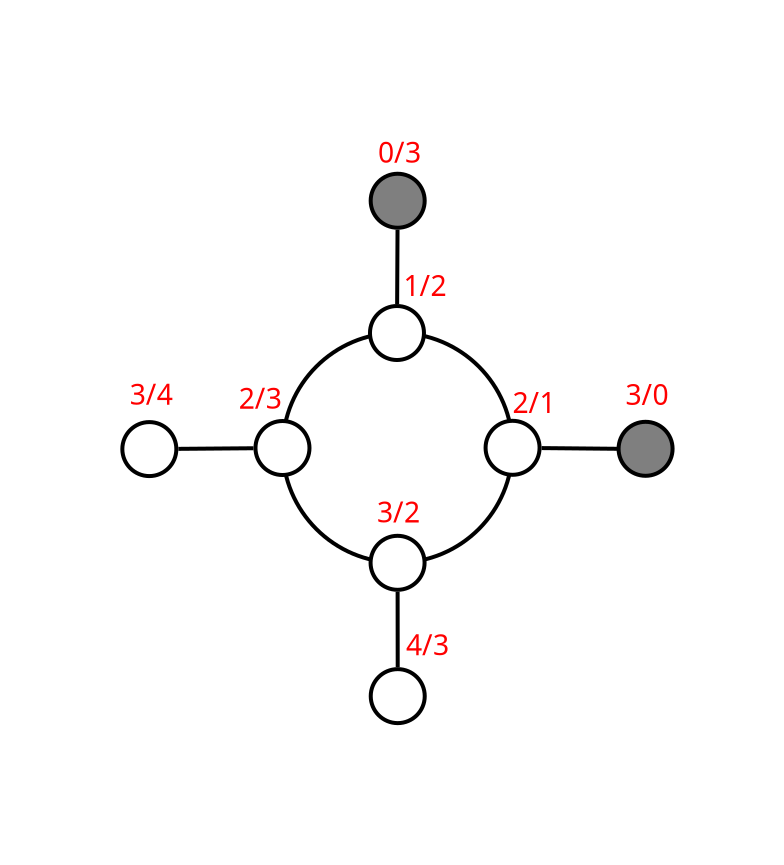 <?xml version="1.0" encoding="UTF-8"?>
<dia:diagram xmlns:dia="http://www.lysator.liu.se/~alla/dia/">
  <dia:layer name="Background" visible="true" active="true">
    <dia:object type="Standard - Line" version="0" id="O0">
      <dia:attribute name="obj_pos">
        <dia:point val="75.642,33.267"/>
      </dia:attribute>
      <dia:attribute name="obj_bb">
        <dia:rectangle val="75.543,33.167;75.743,34.718"/>
      </dia:attribute>
      <dia:attribute name="conn_endpoints">
        <dia:point val="75.642,33.267"/>
        <dia:point val="75.642,34.618"/>
      </dia:attribute>
      <dia:attribute name="numcp">
        <dia:int val="1"/>
      </dia:attribute>
      <dia:attribute name="line_color">
        <dia:color val="#ffffff"/>
      </dia:attribute>
      <dia:attribute name="line_width">
        <dia:real val="0.2"/>
      </dia:attribute>
      <dia:connections>
        <dia:connection handle="0" to="O7" connection="8"/>
        <dia:connection handle="1" to="O1" connection="8"/>
      </dia:connections>
    </dia:object>
    <dia:object type="Standard - Ellipse" version="0" id="O1">
      <dia:attribute name="obj_pos">
        <dia:point val="74.293,34.718"/>
      </dia:attribute>
      <dia:attribute name="obj_bb">
        <dia:rectangle val="74.192,34.617;77.093,37.517"/>
      </dia:attribute>
      <dia:attribute name="elem_corner">
        <dia:point val="74.293,34.718"/>
      </dia:attribute>
      <dia:attribute name="elem_width">
        <dia:real val="2.7"/>
      </dia:attribute>
      <dia:attribute name="elem_height">
        <dia:real val="2.7"/>
      </dia:attribute>
      <dia:attribute name="border_width">
        <dia:real val="0.2"/>
      </dia:attribute>
      <dia:attribute name="border_color">
        <dia:color val="#ffffff"/>
      </dia:attribute>
      <dia:attribute name="aspect">
        <dia:enum val="2"/>
      </dia:attribute>
    </dia:object>
    <dia:object type="Standard - Ellipse" version="0" id="O2">
      <dia:attribute name="obj_pos">
        <dia:point val="83.692,32.267"/>
      </dia:attribute>
      <dia:attribute name="obj_bb">
        <dia:rectangle val="83.593,32.167;86.493,35.068"/>
      </dia:attribute>
      <dia:attribute name="elem_corner">
        <dia:point val="83.692,32.267"/>
      </dia:attribute>
      <dia:attribute name="elem_width">
        <dia:real val="2.7"/>
      </dia:attribute>
      <dia:attribute name="elem_height">
        <dia:real val="2.7"/>
      </dia:attribute>
      <dia:attribute name="border_width">
        <dia:real val="0.2"/>
      </dia:attribute>
      <dia:attribute name="border_color">
        <dia:color val="#ffffff"/>
      </dia:attribute>
      <dia:attribute name="aspect">
        <dia:enum val="2"/>
      </dia:attribute>
      <dia:attribute name="line_style">
        <dia:enum val="4"/>
      </dia:attribute>
      <dia:attribute name="dashlength">
        <dia:real val="2"/>
      </dia:attribute>
    </dia:object>
    <dia:object type="Standard - Line" version="0" id="O3">
      <dia:attribute name="obj_pos">
        <dia:point val="59.695,14.305"/>
      </dia:attribute>
      <dia:attribute name="obj_bb">
        <dia:rectangle val="59.574,14.185;61.161,14.75"/>
      </dia:attribute>
      <dia:attribute name="conn_endpoints">
        <dia:point val="59.695,14.305"/>
        <dia:point val="61.04,14.63"/>
      </dia:attribute>
      <dia:attribute name="numcp">
        <dia:int val="1"/>
      </dia:attribute>
      <dia:attribute name="line_color">
        <dia:color val="#ffffff"/>
      </dia:attribute>
      <dia:attribute name="line_width">
        <dia:real val="0.2"/>
      </dia:attribute>
      <dia:attribute name="line_style">
        <dia:enum val="4"/>
      </dia:attribute>
      <dia:attribute name="dashlength">
        <dia:real val="2"/>
      </dia:attribute>
      <dia:connections>
        <dia:connection handle="0" to="O48" connection="8"/>
        <dia:connection handle="1" to="O47" connection="8"/>
      </dia:connections>
    </dia:object>
    <dia:object type="Standard - Ellipse" version="0" id="O4">
      <dia:attribute name="obj_pos">
        <dia:point val="74.347,-0.935"/>
      </dia:attribute>
      <dia:attribute name="obj_bb">
        <dia:rectangle val="74.248,-1.035;77.147,1.865"/>
      </dia:attribute>
      <dia:attribute name="elem_corner">
        <dia:point val="74.347,-0.935"/>
      </dia:attribute>
      <dia:attribute name="elem_width">
        <dia:real val="2.7"/>
      </dia:attribute>
      <dia:attribute name="elem_height">
        <dia:real val="2.7"/>
      </dia:attribute>
      <dia:attribute name="border_width">
        <dia:real val="0.2"/>
      </dia:attribute>
      <dia:attribute name="border_color">
        <dia:color val="#ffffff"/>
      </dia:attribute>
      <dia:attribute name="aspect">
        <dia:enum val="2"/>
      </dia:attribute>
    </dia:object>
    <dia:object type="Standard - Line" version="0" id="O5">
      <dia:attribute name="obj_pos">
        <dia:point val="67.102,32.444"/>
      </dia:attribute>
      <dia:attribute name="obj_bb">
        <dia:rectangle val="66.965,30.93;68.073,32.581"/>
      </dia:attribute>
      <dia:attribute name="conn_endpoints">
        <dia:point val="67.102,32.444"/>
        <dia:point val="67.936,31.068"/>
      </dia:attribute>
      <dia:attribute name="numcp">
        <dia:int val="1"/>
      </dia:attribute>
      <dia:attribute name="line_color">
        <dia:color val="#ffffff"/>
      </dia:attribute>
      <dia:attribute name="line_width">
        <dia:real val="0.2"/>
      </dia:attribute>
      <dia:connections>
        <dia:connection handle="0" to="O6" connection="8"/>
        <dia:connection handle="1" to="O31" connection="8"/>
      </dia:connections>
    </dia:object>
    <dia:object type="Standard - Ellipse" version="0" id="O6">
      <dia:attribute name="obj_pos">
        <dia:point val="65.001,32.334"/>
      </dia:attribute>
      <dia:attribute name="obj_bb">
        <dia:rectangle val="64.9,32.234;67.8,35.134"/>
      </dia:attribute>
      <dia:attribute name="elem_corner">
        <dia:point val="65.001,32.334"/>
      </dia:attribute>
      <dia:attribute name="elem_width">
        <dia:real val="2.7"/>
      </dia:attribute>
      <dia:attribute name="elem_height">
        <dia:real val="2.7"/>
      </dia:attribute>
      <dia:attribute name="border_width">
        <dia:real val="0.2"/>
      </dia:attribute>
      <dia:attribute name="border_color">
        <dia:color val="#ffffff"/>
      </dia:attribute>
      <dia:attribute name="aspect">
        <dia:enum val="2"/>
      </dia:attribute>
    </dia:object>
    <dia:object type="Standard - Ellipse" version="0" id="O7">
      <dia:attribute name="obj_pos">
        <dia:point val="74.293,30.468"/>
      </dia:attribute>
      <dia:attribute name="obj_bb">
        <dia:rectangle val="74.192,30.367;77.093,33.267"/>
      </dia:attribute>
      <dia:attribute name="elem_corner">
        <dia:point val="74.293,30.468"/>
      </dia:attribute>
      <dia:attribute name="elem_width">
        <dia:real val="2.7"/>
      </dia:attribute>
      <dia:attribute name="elem_height">
        <dia:real val="2.7"/>
      </dia:attribute>
      <dia:attribute name="border_width">
        <dia:real val="0.2"/>
      </dia:attribute>
      <dia:attribute name="border_color">
        <dia:color val="#ffffff"/>
      </dia:attribute>
      <dia:attribute name="aspect">
        <dia:enum val="2"/>
      </dia:attribute>
    </dia:object>
    <dia:object type="Standard - Line" version="0" id="O8">
      <dia:attribute name="obj_pos">
        <dia:point val="59.379,20.822"/>
      </dia:attribute>
      <dia:attribute name="obj_bb">
        <dia:rectangle val="59.264,20.488;60.826,20.937"/>
      </dia:attribute>
      <dia:attribute name="conn_endpoints">
        <dia:point val="59.379,20.822"/>
        <dia:point val="60.712,20.603"/>
      </dia:attribute>
      <dia:attribute name="numcp">
        <dia:int val="1"/>
      </dia:attribute>
      <dia:attribute name="line_color">
        <dia:color val="#ffffff"/>
      </dia:attribute>
      <dia:attribute name="line_width">
        <dia:real val="0.2"/>
      </dia:attribute>
      <dia:attribute name="line_style">
        <dia:enum val="4"/>
      </dia:attribute>
      <dia:attribute name="dashlength">
        <dia:real val="2"/>
      </dia:attribute>
      <dia:connections>
        <dia:connection handle="0" to="O11" connection="8"/>
        <dia:connection handle="1" to="O49" connection="8"/>
      </dia:connections>
    </dia:object>
    <dia:object type="Standard - Line" version="0" id="O9">
      <dia:attribute name="obj_pos">
        <dia:point val="83.507,31.148"/>
      </dia:attribute>
      <dia:attribute name="obj_bb">
        <dia:rectangle val="83.37,31.01;84.415,32.525"/>
      </dia:attribute>
      <dia:attribute name="conn_endpoints">
        <dia:point val="83.507,31.148"/>
        <dia:point val="84.278,32.387"/>
      </dia:attribute>
      <dia:attribute name="numcp">
        <dia:int val="1"/>
      </dia:attribute>
      <dia:attribute name="line_color">
        <dia:color val="#ffffff"/>
      </dia:attribute>
      <dia:attribute name="line_width">
        <dia:real val="0.2"/>
      </dia:attribute>
      <dia:attribute name="line_style">
        <dia:enum val="4"/>
      </dia:attribute>
      <dia:attribute name="dashlength">
        <dia:real val="2"/>
      </dia:attribute>
      <dia:connections>
        <dia:connection handle="0" to="O27" connection="8"/>
        <dia:connection handle="1" to="O2" connection="8"/>
      </dia:connections>
    </dia:object>
    <dia:object type="Standard - Ellipse" version="0" id="O10">
      <dia:attribute name="obj_pos">
        <dia:point val="59.994,6.198"/>
      </dia:attribute>
      <dia:attribute name="obj_bb">
        <dia:rectangle val="59.894,6.098;62.794,8.998"/>
      </dia:attribute>
      <dia:attribute name="elem_corner">
        <dia:point val="59.994,6.198"/>
      </dia:attribute>
      <dia:attribute name="elem_width">
        <dia:real val="2.7"/>
      </dia:attribute>
      <dia:attribute name="elem_height">
        <dia:real val="2.7"/>
      </dia:attribute>
      <dia:attribute name="border_width">
        <dia:real val="0.2"/>
      </dia:attribute>
      <dia:attribute name="border_color">
        <dia:color val="#ffffff"/>
      </dia:attribute>
      <dia:attribute name="aspect">
        <dia:enum val="2"/>
      </dia:attribute>
      <dia:attribute name="line_style">
        <dia:enum val="4"/>
      </dia:attribute>
      <dia:attribute name="dashlength">
        <dia:real val="2"/>
      </dia:attribute>
    </dia:object>
    <dia:object type="Standard - Ellipse" version="0" id="O11">
      <dia:attribute name="obj_pos">
        <dia:point val="56.597,19.707"/>
      </dia:attribute>
      <dia:attribute name="obj_bb">
        <dia:rectangle val="56.498,19.608;59.398,22.508"/>
      </dia:attribute>
      <dia:attribute name="elem_corner">
        <dia:point val="56.597,19.707"/>
      </dia:attribute>
      <dia:attribute name="elem_width">
        <dia:real val="2.7"/>
      </dia:attribute>
      <dia:attribute name="elem_height">
        <dia:real val="2.7"/>
      </dia:attribute>
      <dia:attribute name="border_width">
        <dia:real val="0.2"/>
      </dia:attribute>
      <dia:attribute name="border_color">
        <dia:color val="#ffffff"/>
      </dia:attribute>
      <dia:attribute name="aspect">
        <dia:enum val="2"/>
      </dia:attribute>
      <dia:attribute name="line_style">
        <dia:enum val="4"/>
      </dia:attribute>
      <dia:attribute name="dashlength">
        <dia:real val="2"/>
      </dia:attribute>
    </dia:object>
    <dia:object type="Standard - Ellipse" version="0" id="O12">
      <dia:attribute name="obj_pos">
        <dia:point val="89.507,7.415"/>
      </dia:attribute>
      <dia:attribute name="obj_bb">
        <dia:rectangle val="89.406,7.315;92.306,10.215"/>
      </dia:attribute>
      <dia:attribute name="elem_corner">
        <dia:point val="89.507,7.415"/>
      </dia:attribute>
      <dia:attribute name="elem_width">
        <dia:real val="2.7"/>
      </dia:attribute>
      <dia:attribute name="elem_height">
        <dia:real val="2.7"/>
      </dia:attribute>
      <dia:attribute name="border_width">
        <dia:real val="0.2"/>
      </dia:attribute>
      <dia:attribute name="border_color">
        <dia:color val="#ffffff"/>
      </dia:attribute>
      <dia:attribute name="aspect">
        <dia:enum val="2"/>
      </dia:attribute>
      <dia:attribute name="line_style">
        <dia:enum val="4"/>
      </dia:attribute>
      <dia:attribute name="dashlength">
        <dia:real val="2"/>
      </dia:attribute>
    </dia:object>
    <dia:object type="Standard - Ellipse" version="0" id="O13">
      <dia:attribute name="obj_pos">
        <dia:point val="65.198,1.573"/>
      </dia:attribute>
      <dia:attribute name="obj_bb">
        <dia:rectangle val="65.097,1.472;67.998,4.372"/>
      </dia:attribute>
      <dia:attribute name="elem_corner">
        <dia:point val="65.198,1.573"/>
      </dia:attribute>
      <dia:attribute name="elem_width">
        <dia:real val="2.7"/>
      </dia:attribute>
      <dia:attribute name="elem_height">
        <dia:real val="2.7"/>
      </dia:attribute>
      <dia:attribute name="border_width">
        <dia:real val="0.2"/>
      </dia:attribute>
      <dia:attribute name="border_color">
        <dia:color val="#ffffff"/>
      </dia:attribute>
      <dia:attribute name="aspect">
        <dia:enum val="2"/>
      </dia:attribute>
    </dia:object>
    <dia:object type="Standard - Ellipse" version="0" id="O14">
      <dia:attribute name="obj_pos">
        <dia:point val="83.407,1.502"/>
      </dia:attribute>
      <dia:attribute name="obj_bb">
        <dia:rectangle val="83.308,1.403;86.207,4.303"/>
      </dia:attribute>
      <dia:attribute name="elem_corner">
        <dia:point val="83.407,1.502"/>
      </dia:attribute>
      <dia:attribute name="elem_width">
        <dia:real val="2.7"/>
      </dia:attribute>
      <dia:attribute name="elem_height">
        <dia:real val="2.7"/>
      </dia:attribute>
      <dia:attribute name="border_width">
        <dia:real val="0.2"/>
      </dia:attribute>
      <dia:attribute name="border_color">
        <dia:color val="#ffffff"/>
      </dia:attribute>
      <dia:attribute name="aspect">
        <dia:enum val="2"/>
      </dia:attribute>
    </dia:object>
    <dia:object type="Standard - Line" version="0" id="O15">
      <dia:attribute name="obj_pos">
        <dia:point val="88.742,10.447"/>
      </dia:attribute>
      <dia:attribute name="obj_bb">
        <dia:rectangle val="88.602,9.527;89.862,10.587"/>
      </dia:attribute>
      <dia:attribute name="conn_endpoints">
        <dia:point val="88.742,10.447"/>
        <dia:point val="89.722,9.667"/>
      </dia:attribute>
      <dia:attribute name="numcp">
        <dia:int val="1"/>
      </dia:attribute>
      <dia:attribute name="line_color">
        <dia:color val="#ffffff"/>
      </dia:attribute>
      <dia:attribute name="line_width">
        <dia:real val="0.2"/>
      </dia:attribute>
      <dia:attribute name="line_style">
        <dia:enum val="4"/>
      </dia:attribute>
      <dia:attribute name="dashlength">
        <dia:real val="2"/>
      </dia:attribute>
      <dia:connections>
        <dia:connection handle="0" to="O42" connection="8"/>
        <dia:connection handle="1" to="O12" connection="8"/>
      </dia:connections>
    </dia:object>
    <dia:object type="Standard - Line" version="0" id="O16">
      <dia:attribute name="obj_pos">
        <dia:point val="75.669,1.864"/>
      </dia:attribute>
      <dia:attribute name="obj_bb">
        <dia:rectangle val="75.539,1.762;75.771,3.38"/>
      </dia:attribute>
      <dia:attribute name="conn_endpoints">
        <dia:point val="75.669,1.864"/>
        <dia:point val="75.641,3.278"/>
      </dia:attribute>
      <dia:attribute name="numcp">
        <dia:int val="1"/>
      </dia:attribute>
      <dia:attribute name="line_color">
        <dia:color val="#ffffff"/>
      </dia:attribute>
      <dia:attribute name="line_width">
        <dia:real val="0.2"/>
      </dia:attribute>
      <dia:connections>
        <dia:connection handle="0" to="O4" connection="8"/>
        <dia:connection handle="1" to="O41" connection="8"/>
      </dia:connections>
    </dia:object>
    <dia:object type="Standard - Arc" version="0" id="O17">
      <dia:attribute name="obj_pos">
        <dia:point val="68.688,29.828"/>
      </dia:attribute>
      <dia:attribute name="obj_bb">
        <dia:rectangle val="63.919,24.877;68.829,29.969"/>
      </dia:attribute>
      <dia:attribute name="conn_endpoints">
        <dia:point val="68.688,29.828"/>
        <dia:point val="64.06,25.019"/>
      </dia:attribute>
      <dia:attribute name="arc_color">
        <dia:color val="#ffffff"/>
      </dia:attribute>
      <dia:attribute name="curve_distance">
        <dia:real val="-0.663"/>
      </dia:attribute>
      <dia:attribute name="line_width">
        <dia:real val="0.2"/>
      </dia:attribute>
      <dia:connections>
        <dia:connection handle="0" to="O31" connection="8"/>
        <dia:connection handle="1" to="O32" connection="8"/>
      </dia:connections>
    </dia:object>
    <dia:object type="Standard - Arc" version="0" id="O18">
      <dia:attribute name="obj_pos">
        <dia:point val="89.198,18.207"/>
      </dia:attribute>
      <dia:attribute name="obj_bb">
        <dia:rectangle val="82.607,18.072;89.333,30.053"/>
      </dia:attribute>
      <dia:attribute name="conn_endpoints">
        <dia:point val="89.198,18.207"/>
        <dia:point val="82.743,29.918"/>
      </dia:attribute>
      <dia:attribute name="arc_color">
        <dia:color val="#ffffff"/>
      </dia:attribute>
      <dia:attribute name="curve_distance">
        <dia:real val="-1.825"/>
      </dia:attribute>
      <dia:attribute name="line_width">
        <dia:real val="0.2"/>
      </dia:attribute>
      <dia:attribute name="line_style">
        <dia:enum val="4"/>
      </dia:attribute>
      <dia:attribute name="dashlength">
        <dia:real val="2"/>
      </dia:attribute>
      <dia:connections>
        <dia:connection handle="0" to="O25" connection="8"/>
        <dia:connection handle="1" to="O27" connection="8"/>
      </dia:connections>
    </dia:object>
    <dia:object type="Standard - Arc" version="0" id="O19">
      <dia:attribute name="obj_pos">
        <dia:point val="75.642,31.817"/>
      </dia:attribute>
      <dia:attribute name="obj_bb">
        <dia:rectangle val="68.564,29.704;75.766,31.941"/>
      </dia:attribute>
      <dia:attribute name="conn_endpoints">
        <dia:point val="75.642,31.817"/>
        <dia:point val="68.688,29.828"/>
      </dia:attribute>
      <dia:attribute name="arc_color">
        <dia:color val="#ffffff"/>
      </dia:attribute>
      <dia:attribute name="curve_distance">
        <dia:real val="-0.471"/>
      </dia:attribute>
      <dia:attribute name="line_width">
        <dia:real val="0.2"/>
      </dia:attribute>
      <dia:connections>
        <dia:connection handle="0" to="O7" connection="8"/>
        <dia:connection handle="1" to="O31" connection="8"/>
      </dia:connections>
    </dia:object>
    <dia:object type="Standard - Ellipse" version="0" id="O20">
      <dia:attribute name="obj_pos">
        <dia:point val="67.407,5.237"/>
      </dia:attribute>
      <dia:attribute name="obj_bb">
        <dia:rectangle val="67.308,5.138;70.207,8.037"/>
      </dia:attribute>
      <dia:attribute name="elem_corner">
        <dia:point val="67.407,5.237"/>
      </dia:attribute>
      <dia:attribute name="elem_width">
        <dia:real val="2.7"/>
      </dia:attribute>
      <dia:attribute name="elem_height">
        <dia:real val="2.7"/>
      </dia:attribute>
      <dia:attribute name="border_width">
        <dia:real val="0.2"/>
      </dia:attribute>
      <dia:attribute name="border_color">
        <dia:color val="#ffffff"/>
      </dia:attribute>
      <dia:attribute name="aspect">
        <dia:enum val="2"/>
      </dia:attribute>
    </dia:object>
    <dia:object type="Standard - Line" version="0" id="O21">
      <dia:attribute name="obj_pos">
        <dia:point val="67.295,4.163"/>
      </dia:attribute>
      <dia:attribute name="obj_bb">
        <dia:rectangle val="67.158,4.025;68.147,5.485"/>
      </dia:attribute>
      <dia:attribute name="conn_endpoints">
        <dia:point val="67.295,4.163"/>
        <dia:point val="68.01,5.347"/>
      </dia:attribute>
      <dia:attribute name="numcp">
        <dia:int val="1"/>
      </dia:attribute>
      <dia:attribute name="line_color">
        <dia:color val="#ffffff"/>
      </dia:attribute>
      <dia:attribute name="line_width">
        <dia:real val="0.2"/>
      </dia:attribute>
      <dia:connections>
        <dia:connection handle="0" to="O13" connection="8"/>
        <dia:connection handle="1" to="O20" connection="8"/>
      </dia:connections>
    </dia:object>
    <dia:object type="Standard - Ellipse" version="0" id="O22">
      <dia:attribute name="obj_pos">
        <dia:point val="81.392,5.168"/>
      </dia:attribute>
      <dia:attribute name="obj_bb">
        <dia:rectangle val="81.293,5.067;84.192,7.968"/>
      </dia:attribute>
      <dia:attribute name="elem_corner">
        <dia:point val="81.392,5.168"/>
      </dia:attribute>
      <dia:attribute name="elem_width">
        <dia:real val="2.7"/>
      </dia:attribute>
      <dia:attribute name="elem_height">
        <dia:real val="2.7"/>
      </dia:attribute>
      <dia:attribute name="border_width">
        <dia:real val="0.2"/>
      </dia:attribute>
      <dia:attribute name="border_color">
        <dia:color val="#ffffff"/>
      </dia:attribute>
      <dia:attribute name="aspect">
        <dia:enum val="2"/>
      </dia:attribute>
    </dia:object>
    <dia:object type="Standard - Line" version="0" id="O23">
      <dia:attribute name="obj_pos">
        <dia:point val="83.441,5.246"/>
      </dia:attribute>
      <dia:attribute name="obj_bb">
        <dia:rectangle val="83.305,3.988;84.195,5.382"/>
      </dia:attribute>
      <dia:attribute name="conn_endpoints">
        <dia:point val="83.441,5.246"/>
        <dia:point val="84.059,4.124"/>
      </dia:attribute>
      <dia:attribute name="numcp">
        <dia:int val="1"/>
      </dia:attribute>
      <dia:attribute name="line_color">
        <dia:color val="#ffffff"/>
      </dia:attribute>
      <dia:attribute name="line_width">
        <dia:real val="0.2"/>
      </dia:attribute>
      <dia:connections>
        <dia:connection handle="0" to="O22" connection="8"/>
        <dia:connection handle="1" to="O14" connection="8"/>
      </dia:connections>
    </dia:object>
    <dia:object type="Standard - Ellipse" version="0" id="O24">
      <dia:attribute name="obj_pos">
        <dia:point val="86.13,23.659"/>
      </dia:attribute>
      <dia:attribute name="obj_bb">
        <dia:rectangle val="86.03,23.559;88.93,26.459"/>
      </dia:attribute>
      <dia:attribute name="elem_corner">
        <dia:point val="86.13,23.659"/>
      </dia:attribute>
      <dia:attribute name="elem_width">
        <dia:real val="2.7"/>
      </dia:attribute>
      <dia:attribute name="elem_height">
        <dia:real val="2.7"/>
      </dia:attribute>
      <dia:attribute name="border_width">
        <dia:real val="0.2"/>
      </dia:attribute>
      <dia:attribute name="border_color">
        <dia:color val="#ffffff"/>
      </dia:attribute>
      <dia:attribute name="aspect">
        <dia:enum val="2"/>
      </dia:attribute>
      <dia:attribute name="line_style">
        <dia:enum val="4"/>
      </dia:attribute>
      <dia:attribute name="dashlength">
        <dia:real val="2"/>
      </dia:attribute>
    </dia:object>
    <dia:object type="Standard - Ellipse" version="0" id="O25">
      <dia:attribute name="obj_pos">
        <dia:point val="87.847,16.858"/>
      </dia:attribute>
      <dia:attribute name="obj_bb">
        <dia:rectangle val="87.748,16.758;90.647,19.657"/>
      </dia:attribute>
      <dia:attribute name="elem_corner">
        <dia:point val="87.847,16.858"/>
      </dia:attribute>
      <dia:attribute name="elem_width">
        <dia:real val="2.7"/>
      </dia:attribute>
      <dia:attribute name="elem_height">
        <dia:real val="2.7"/>
      </dia:attribute>
      <dia:attribute name="border_width">
        <dia:real val="0.2"/>
      </dia:attribute>
      <dia:attribute name="border_color">
        <dia:color val="#ffffff"/>
      </dia:attribute>
      <dia:attribute name="aspect">
        <dia:enum val="2"/>
      </dia:attribute>
      <dia:attribute name="line_style">
        <dia:enum val="4"/>
      </dia:attribute>
      <dia:attribute name="dashlength">
        <dia:real val="2"/>
      </dia:attribute>
    </dia:object>
    <dia:object type="Standard - Line" version="0" id="O26">
      <dia:attribute name="obj_pos">
        <dia:point val="88.689,25.81"/>
      </dia:attribute>
      <dia:attribute name="obj_bb">
        <dia:rectangle val="88.55,25.671;90.071,26.772"/>
      </dia:attribute>
      <dia:attribute name="conn_endpoints">
        <dia:point val="88.689,25.81"/>
        <dia:point val="89.932,26.634"/>
      </dia:attribute>
      <dia:attribute name="numcp">
        <dia:int val="1"/>
      </dia:attribute>
      <dia:attribute name="line_color">
        <dia:color val="#ffffff"/>
      </dia:attribute>
      <dia:attribute name="line_width">
        <dia:real val="0.2"/>
      </dia:attribute>
      <dia:attribute name="line_style">
        <dia:enum val="4"/>
      </dia:attribute>
      <dia:attribute name="dashlength">
        <dia:real val="2"/>
      </dia:attribute>
      <dia:connections>
        <dia:connection handle="0" to="O24" connection="8"/>
        <dia:connection handle="1" to="O28" connection="8"/>
      </dia:connections>
    </dia:object>
    <dia:object type="Standard - Ellipse" version="0" id="O27">
      <dia:attribute name="obj_pos">
        <dia:point val="81.392,28.567"/>
      </dia:attribute>
      <dia:attribute name="obj_bb">
        <dia:rectangle val="81.293,28.468;84.192,31.367"/>
      </dia:attribute>
      <dia:attribute name="elem_corner">
        <dia:point val="81.392,28.567"/>
      </dia:attribute>
      <dia:attribute name="elem_width">
        <dia:real val="2.7"/>
      </dia:attribute>
      <dia:attribute name="elem_height">
        <dia:real val="2.7"/>
      </dia:attribute>
      <dia:attribute name="border_width">
        <dia:real val="0.2"/>
      </dia:attribute>
      <dia:attribute name="border_color">
        <dia:color val="#ffffff"/>
      </dia:attribute>
      <dia:attribute name="aspect">
        <dia:enum val="2"/>
      </dia:attribute>
      <dia:attribute name="line_style">
        <dia:enum val="4"/>
      </dia:attribute>
      <dia:attribute name="dashlength">
        <dia:real val="2"/>
      </dia:attribute>
    </dia:object>
    <dia:object type="Standard - Ellipse" version="0" id="O28">
      <dia:attribute name="obj_pos">
        <dia:point val="89.791,26.085"/>
      </dia:attribute>
      <dia:attribute name="obj_bb">
        <dia:rectangle val="89.691,25.985;92.591,28.885"/>
      </dia:attribute>
      <dia:attribute name="elem_corner">
        <dia:point val="89.791,26.085"/>
      </dia:attribute>
      <dia:attribute name="elem_width">
        <dia:real val="2.7"/>
      </dia:attribute>
      <dia:attribute name="elem_height">
        <dia:real val="2.7"/>
      </dia:attribute>
      <dia:attribute name="border_width">
        <dia:real val="0.2"/>
      </dia:attribute>
      <dia:attribute name="border_color">
        <dia:color val="#ffffff"/>
      </dia:attribute>
      <dia:attribute name="aspect">
        <dia:enum val="2"/>
      </dia:attribute>
      <dia:attribute name="line_style">
        <dia:enum val="4"/>
      </dia:attribute>
      <dia:attribute name="dashlength">
        <dia:real val="2"/>
      </dia:attribute>
    </dia:object>
    <dia:object type="Standard - Ellipse" version="0" id="O29">
      <dia:attribute name="obj_pos">
        <dia:point val="92.192,16.918"/>
      </dia:attribute>
      <dia:attribute name="obj_bb">
        <dia:rectangle val="92.093,16.817;94.993,19.718"/>
      </dia:attribute>
      <dia:attribute name="elem_corner">
        <dia:point val="92.192,16.918"/>
      </dia:attribute>
      <dia:attribute name="elem_width">
        <dia:real val="2.7"/>
      </dia:attribute>
      <dia:attribute name="elem_height">
        <dia:real val="2.7"/>
      </dia:attribute>
      <dia:attribute name="border_width">
        <dia:real val="0.2"/>
      </dia:attribute>
      <dia:attribute name="border_color">
        <dia:color val="#ffffff"/>
      </dia:attribute>
      <dia:attribute name="aspect">
        <dia:enum val="2"/>
      </dia:attribute>
      <dia:attribute name="line_style">
        <dia:enum val="4"/>
      </dia:attribute>
      <dia:attribute name="dashlength">
        <dia:real val="2"/>
      </dia:attribute>
    </dia:object>
    <dia:object type="Standard - Line" version="0" id="O30">
      <dia:attribute name="obj_pos">
        <dia:point val="90.647,18.227"/>
      </dia:attribute>
      <dia:attribute name="obj_bb">
        <dia:rectangle val="90.546,18.126;92.194,18.349"/>
      </dia:attribute>
      <dia:attribute name="conn_endpoints">
        <dia:point val="90.647,18.227"/>
        <dia:point val="92.093,18.247"/>
      </dia:attribute>
      <dia:attribute name="numcp">
        <dia:int val="1"/>
      </dia:attribute>
      <dia:attribute name="line_color">
        <dia:color val="#ffffff"/>
      </dia:attribute>
      <dia:attribute name="line_width">
        <dia:real val="0.2"/>
      </dia:attribute>
      <dia:attribute name="line_style">
        <dia:enum val="4"/>
      </dia:attribute>
      <dia:attribute name="dashlength">
        <dia:real val="2"/>
      </dia:attribute>
      <dia:connections>
        <dia:connection handle="0" to="O25" connection="8"/>
        <dia:connection handle="1" to="O29" connection="8"/>
      </dia:connections>
    </dia:object>
    <dia:object type="Standard - Ellipse" version="0" id="O31">
      <dia:attribute name="obj_pos">
        <dia:point val="67.338,28.477"/>
      </dia:attribute>
      <dia:attribute name="obj_bb">
        <dia:rectangle val="67.237,28.378;70.138,31.277"/>
      </dia:attribute>
      <dia:attribute name="elem_corner">
        <dia:point val="67.338,28.477"/>
      </dia:attribute>
      <dia:attribute name="elem_width">
        <dia:real val="2.7"/>
      </dia:attribute>
      <dia:attribute name="elem_height">
        <dia:real val="2.7"/>
      </dia:attribute>
      <dia:attribute name="border_width">
        <dia:real val="0.2"/>
      </dia:attribute>
      <dia:attribute name="border_color">
        <dia:color val="#ffffff"/>
      </dia:attribute>
      <dia:attribute name="aspect">
        <dia:enum val="2"/>
      </dia:attribute>
    </dia:object>
    <dia:object type="Standard - Ellipse" version="0" id="O32">
      <dia:attribute name="obj_pos">
        <dia:point val="62.71,23.669"/>
      </dia:attribute>
      <dia:attribute name="obj_bb">
        <dia:rectangle val="62.61,23.569;65.51,26.469"/>
      </dia:attribute>
      <dia:attribute name="elem_corner">
        <dia:point val="62.71,23.669"/>
      </dia:attribute>
      <dia:attribute name="elem_width">
        <dia:real val="2.7"/>
      </dia:attribute>
      <dia:attribute name="elem_height">
        <dia:real val="2.7"/>
      </dia:attribute>
      <dia:attribute name="border_width">
        <dia:real val="0.2"/>
      </dia:attribute>
      <dia:attribute name="border_color">
        <dia:color val="#ffffff"/>
      </dia:attribute>
      <dia:attribute name="aspect">
        <dia:enum val="2"/>
      </dia:attribute>
    </dia:object>
    <dia:object type="Standard - Line" version="0" id="O33">
      <dia:attribute name="obj_pos">
        <dia:point val="62.827,25.781"/>
      </dia:attribute>
      <dia:attribute name="obj_bb">
        <dia:rectangle val="61.355,25.643;62.965,26.744"/>
      </dia:attribute>
      <dia:attribute name="conn_endpoints">
        <dia:point val="62.827,25.781"/>
        <dia:point val="61.493,26.606"/>
      </dia:attribute>
      <dia:attribute name="numcp">
        <dia:int val="1"/>
      </dia:attribute>
      <dia:attribute name="line_color">
        <dia:color val="#ffffff"/>
      </dia:attribute>
      <dia:attribute name="line_width">
        <dia:real val="0.2"/>
      </dia:attribute>
      <dia:connections>
        <dia:connection handle="0" to="O32" connection="8"/>
        <dia:connection handle="1" to="O34" connection="8"/>
      </dia:connections>
    </dia:object>
    <dia:object type="Standard - Ellipse" version="0" id="O34">
      <dia:attribute name="obj_pos">
        <dia:point val="58.91,26.019"/>
      </dia:attribute>
      <dia:attribute name="obj_bb">
        <dia:rectangle val="58.81,25.919;61.71,28.819"/>
      </dia:attribute>
      <dia:attribute name="elem_corner">
        <dia:point val="58.91,26.019"/>
      </dia:attribute>
      <dia:attribute name="elem_width">
        <dia:real val="2.7"/>
      </dia:attribute>
      <dia:attribute name="elem_height">
        <dia:real val="2.7"/>
      </dia:attribute>
      <dia:attribute name="border_width">
        <dia:real val="0.2"/>
      </dia:attribute>
      <dia:attribute name="border_color">
        <dia:color val="#ffffff"/>
      </dia:attribute>
      <dia:attribute name="aspect">
        <dia:enum val="2"/>
      </dia:attribute>
    </dia:object>
    <dia:object type="Standard - Arc" version="0" id="O35">
      <dia:attribute name="obj_pos">
        <dia:point val="82.743,29.918"/>
      </dia:attribute>
      <dia:attribute name="obj_bb">
        <dia:rectangle val="75.52,29.795;82.865,31.966"/>
      </dia:attribute>
      <dia:attribute name="conn_endpoints">
        <dia:point val="82.743,29.918"/>
        <dia:point val="75.642,31.817"/>
      </dia:attribute>
      <dia:attribute name="arc_color">
        <dia:color val="#ffffff"/>
      </dia:attribute>
      <dia:attribute name="curve_distance">
        <dia:real val="-0.663"/>
      </dia:attribute>
      <dia:attribute name="line_width">
        <dia:real val="0.2"/>
      </dia:attribute>
      <dia:attribute name="line_style">
        <dia:enum val="4"/>
      </dia:attribute>
      <dia:attribute name="dashlength">
        <dia:real val="2"/>
      </dia:attribute>
      <dia:connections>
        <dia:connection handle="0" to="O27" connection="8"/>
        <dia:connection handle="1" to="O7" connection="8"/>
      </dia:connections>
    </dia:object>
    <dia:object type="Standard - Arc" version="0" id="O36">
      <dia:attribute name="obj_pos">
        <dia:point val="82.743,6.518"/>
      </dia:attribute>
      <dia:attribute name="obj_bb">
        <dia:rectangle val="82.607,6.382;89.333,18.343"/>
      </dia:attribute>
      <dia:attribute name="conn_endpoints">
        <dia:point val="82.743,6.518"/>
        <dia:point val="89.198,18.207"/>
      </dia:attribute>
      <dia:attribute name="arc_color">
        <dia:color val="#ffffff"/>
      </dia:attribute>
      <dia:attribute name="curve_distance">
        <dia:real val="-1.825"/>
      </dia:attribute>
      <dia:attribute name="line_width">
        <dia:real val="0.2"/>
      </dia:attribute>
      <dia:attribute name="line_style">
        <dia:enum val="4"/>
      </dia:attribute>
      <dia:attribute name="dashlength">
        <dia:real val="2"/>
      </dia:attribute>
      <dia:connections>
        <dia:connection handle="0" to="O22" connection="8"/>
        <dia:connection handle="1" to="O25" connection="8"/>
      </dia:connections>
    </dia:object>
    <dia:object type="Standard - Arc" version="0" id="O37">
      <dia:attribute name="obj_pos">
        <dia:point val="64.06,25.019"/>
      </dia:attribute>
      <dia:attribute name="obj_bb">
        <dia:rectangle val="61.756,6.466;68.879,25.14"/>
      </dia:attribute>
      <dia:attribute name="conn_endpoints">
        <dia:point val="64.06,25.019"/>
        <dia:point val="68.757,6.588"/>
      </dia:attribute>
      <dia:attribute name="arc_color">
        <dia:color val="#ffffff"/>
      </dia:attribute>
      <dia:attribute name="curve_distance">
        <dia:real val="-4.292"/>
      </dia:attribute>
      <dia:attribute name="line_width">
        <dia:real val="0.2"/>
      </dia:attribute>
      <dia:attribute name="line_style">
        <dia:enum val="4"/>
      </dia:attribute>
      <dia:attribute name="dashlength">
        <dia:real val="2"/>
      </dia:attribute>
      <dia:connections>
        <dia:connection handle="0" to="O32" connection="8"/>
        <dia:connection handle="1" to="O20" connection="8"/>
      </dia:connections>
    </dia:object>
    <dia:object type="Standard - Arc" version="0" id="O38">
      <dia:attribute name="obj_pos">
        <dia:point val="68.757,6.588"/>
      </dia:attribute>
      <dia:attribute name="obj_bb">
        <dia:rectangle val="68.657,4.628;82.843,6.688"/>
      </dia:attribute>
      <dia:attribute name="conn_endpoints">
        <dia:point val="68.757,6.588"/>
        <dia:point val="82.743,6.518"/>
      </dia:attribute>
      <dia:attribute name="arc_color">
        <dia:color val="#ffffff"/>
      </dia:attribute>
      <dia:attribute name="curve_distance">
        <dia:real val="-1.825"/>
      </dia:attribute>
      <dia:attribute name="line_width">
        <dia:real val="0.2"/>
      </dia:attribute>
      <dia:connections>
        <dia:connection handle="0" to="O20" connection="8"/>
        <dia:connection handle="1" to="O22" connection="8"/>
      </dia:connections>
    </dia:object>
    <dia:object type="Standard - Ellipse" version="0" id="O39">
      <dia:attribute name="obj_pos">
        <dia:point val="63.344,8.749"/>
      </dia:attribute>
      <dia:attribute name="obj_bb">
        <dia:rectangle val="63.244,8.649;66.144,11.549"/>
      </dia:attribute>
      <dia:attribute name="elem_corner">
        <dia:point val="63.344,8.749"/>
      </dia:attribute>
      <dia:attribute name="elem_width">
        <dia:real val="2.7"/>
      </dia:attribute>
      <dia:attribute name="elem_height">
        <dia:real val="2.7"/>
      </dia:attribute>
      <dia:attribute name="border_width">
        <dia:real val="0.2"/>
      </dia:attribute>
      <dia:attribute name="border_color">
        <dia:color val="#ffffff"/>
      </dia:attribute>
      <dia:attribute name="aspect">
        <dia:enum val="2"/>
      </dia:attribute>
      <dia:attribute name="line_style">
        <dia:enum val="4"/>
      </dia:attribute>
      <dia:attribute name="dashlength">
        <dia:real val="2"/>
      </dia:attribute>
    </dia:object>
    <dia:object type="Standard - Line" version="0" id="O40">
      <dia:attribute name="obj_pos">
        <dia:point val="63.54,9.22"/>
      </dia:attribute>
      <dia:attribute name="obj_bb">
        <dia:rectangle val="62.357,8.286;63.68,9.361"/>
      </dia:attribute>
      <dia:attribute name="conn_endpoints">
        <dia:point val="63.54,9.22"/>
        <dia:point val="62.497,8.426"/>
      </dia:attribute>
      <dia:attribute name="numcp">
        <dia:int val="1"/>
      </dia:attribute>
      <dia:attribute name="line_color">
        <dia:color val="#ffffff"/>
      </dia:attribute>
      <dia:attribute name="line_width">
        <dia:real val="0.2"/>
      </dia:attribute>
      <dia:attribute name="line_style">
        <dia:enum val="4"/>
      </dia:attribute>
      <dia:attribute name="dashlength">
        <dia:real val="2"/>
      </dia:attribute>
      <dia:connections>
        <dia:connection handle="0" to="O39" connection="8"/>
        <dia:connection handle="1" to="O10" connection="8"/>
      </dia:connections>
    </dia:object>
    <dia:object type="Standard - Ellipse" version="0" id="O41">
      <dia:attribute name="obj_pos">
        <dia:point val="74.263,3.377"/>
      </dia:attribute>
      <dia:attribute name="obj_bb">
        <dia:rectangle val="74.162,3.277;77.062,6.178"/>
      </dia:attribute>
      <dia:attribute name="elem_corner">
        <dia:point val="74.263,3.377"/>
      </dia:attribute>
      <dia:attribute name="elem_width">
        <dia:real val="2.7"/>
      </dia:attribute>
      <dia:attribute name="elem_height">
        <dia:real val="2.7"/>
      </dia:attribute>
      <dia:attribute name="border_width">
        <dia:real val="0.2"/>
      </dia:attribute>
      <dia:attribute name="border_color">
        <dia:color val="#ffffff"/>
      </dia:attribute>
      <dia:attribute name="aspect">
        <dia:enum val="2"/>
      </dia:attribute>
    </dia:object>
    <dia:object type="Standard - Ellipse" version="0" id="O42">
      <dia:attribute name="obj_pos">
        <dia:point val="86.258,9.999"/>
      </dia:attribute>
      <dia:attribute name="obj_bb">
        <dia:rectangle val="86.158,9.899;89.058,12.799"/>
      </dia:attribute>
      <dia:attribute name="elem_corner">
        <dia:point val="86.258,9.999"/>
      </dia:attribute>
      <dia:attribute name="elem_width">
        <dia:real val="2.7"/>
      </dia:attribute>
      <dia:attribute name="elem_height">
        <dia:real val="2.7"/>
      </dia:attribute>
      <dia:attribute name="border_width">
        <dia:real val="0.2"/>
      </dia:attribute>
      <dia:attribute name="border_color">
        <dia:color val="#ffffff"/>
      </dia:attribute>
      <dia:attribute name="aspect">
        <dia:enum val="2"/>
      </dia:attribute>
      <dia:attribute name="line_style">
        <dia:enum val="4"/>
      </dia:attribute>
      <dia:attribute name="dashlength">
        <dia:real val="2"/>
      </dia:attribute>
    </dia:object>
    <dia:object type="Standard - Text" version="1" id="O43">
      <dia:attribute name="obj_pos">
        <dia:point val="67.829,27.637"/>
      </dia:attribute>
      <dia:attribute name="obj_bb">
        <dia:rectangle val="67.829,26.718;67.829,27.872"/>
      </dia:attribute>
      <dia:attribute name="text">
        <dia:composite type="text">
          <dia:attribute name="string">
            <dia:string>##</dia:string>
          </dia:attribute>
          <dia:attribute name="font">
            <dia:font family="sans" style="0" name="Helvetica"/>
          </dia:attribute>
          <dia:attribute name="height">
            <dia:real val="1.238"/>
          </dia:attribute>
          <dia:attribute name="pos">
            <dia:point val="67.829,27.637"/>
          </dia:attribute>
          <dia:attribute name="color">
            <dia:color val="#ffffff"/>
          </dia:attribute>
          <dia:attribute name="alignment">
            <dia:enum val="0"/>
          </dia:attribute>
        </dia:composite>
      </dia:attribute>
      <dia:attribute name="valign">
        <dia:enum val="3"/>
      </dia:attribute>
    </dia:object>
    <dia:object type="Standard - Text" version="1" id="O44">
      <dia:attribute name="obj_pos">
        <dia:point val="61.438,30.782"/>
      </dia:attribute>
      <dia:attribute name="obj_bb">
        <dia:rectangle val="61.438,29.863;61.438,31.017"/>
      </dia:attribute>
      <dia:attribute name="text">
        <dia:composite type="text">
          <dia:attribute name="string">
            <dia:string>##</dia:string>
          </dia:attribute>
          <dia:attribute name="font">
            <dia:font family="sans" style="0" name="Helvetica"/>
          </dia:attribute>
          <dia:attribute name="height">
            <dia:real val="1.238"/>
          </dia:attribute>
          <dia:attribute name="pos">
            <dia:point val="61.438,30.782"/>
          </dia:attribute>
          <dia:attribute name="color">
            <dia:color val="#ffffff"/>
          </dia:attribute>
          <dia:attribute name="alignment">
            <dia:enum val="0"/>
          </dia:attribute>
        </dia:composite>
      </dia:attribute>
      <dia:attribute name="valign">
        <dia:enum val="3"/>
      </dia:attribute>
    </dia:object>
    <dia:object type="Standard - Text" version="1" id="O45">
      <dia:attribute name="obj_pos">
        <dia:point val="73.679,29.883"/>
      </dia:attribute>
      <dia:attribute name="obj_bb">
        <dia:rectangle val="73.679,28.962;73.679,30.117"/>
      </dia:attribute>
      <dia:attribute name="text">
        <dia:composite type="text">
          <dia:attribute name="string">
            <dia:string>##</dia:string>
          </dia:attribute>
          <dia:attribute name="font">
            <dia:font family="sans" style="0" name="Helvetica"/>
          </dia:attribute>
          <dia:attribute name="height">
            <dia:real val="1.238"/>
          </dia:attribute>
          <dia:attribute name="pos">
            <dia:point val="73.679,29.883"/>
          </dia:attribute>
          <dia:attribute name="color">
            <dia:color val="#ffffff"/>
          </dia:attribute>
          <dia:attribute name="alignment">
            <dia:enum val="0"/>
          </dia:attribute>
        </dia:composite>
      </dia:attribute>
      <dia:attribute name="valign">
        <dia:enum val="3"/>
      </dia:attribute>
    </dia:object>
    <dia:object type="Standard - Text" version="1" id="O46">
      <dia:attribute name="obj_pos">
        <dia:point val="73.917,34.255"/>
      </dia:attribute>
      <dia:attribute name="obj_bb">
        <dia:rectangle val="73.917,33.335;73.917,34.49"/>
      </dia:attribute>
      <dia:attribute name="text">
        <dia:composite type="text">
          <dia:attribute name="string">
            <dia:string>##</dia:string>
          </dia:attribute>
          <dia:attribute name="font">
            <dia:font family="sans" style="0" name="Helvetica"/>
          </dia:attribute>
          <dia:attribute name="height">
            <dia:real val="1.238"/>
          </dia:attribute>
          <dia:attribute name="pos">
            <dia:point val="73.917,34.255"/>
          </dia:attribute>
          <dia:attribute name="color">
            <dia:color val="#ffffff"/>
          </dia:attribute>
          <dia:attribute name="alignment">
            <dia:enum val="0"/>
          </dia:attribute>
        </dia:composite>
      </dia:attribute>
      <dia:attribute name="valign">
        <dia:enum val="3"/>
      </dia:attribute>
    </dia:object>
    <dia:object type="Standard - Ellipse" version="0" id="O47">
      <dia:attribute name="obj_pos">
        <dia:point val="61.093,13.617"/>
      </dia:attribute>
      <dia:attribute name="obj_bb">
        <dia:rectangle val="60.992,13.518;63.892,16.418"/>
      </dia:attribute>
      <dia:attribute name="elem_corner">
        <dia:point val="61.093,13.617"/>
      </dia:attribute>
      <dia:attribute name="elem_width">
        <dia:real val="2.7"/>
      </dia:attribute>
      <dia:attribute name="elem_height">
        <dia:real val="2.7"/>
      </dia:attribute>
      <dia:attribute name="border_width">
        <dia:real val="0.2"/>
      </dia:attribute>
      <dia:attribute name="border_color">
        <dia:color val="#ffffff"/>
      </dia:attribute>
      <dia:attribute name="aspect">
        <dia:enum val="2"/>
      </dia:attribute>
      <dia:attribute name="line_style">
        <dia:enum val="4"/>
      </dia:attribute>
      <dia:attribute name="dashlength">
        <dia:real val="2"/>
      </dia:attribute>
    </dia:object>
    <dia:object type="Standard - Ellipse" version="0" id="O48">
      <dia:attribute name="obj_pos">
        <dia:point val="56.943,12.617"/>
      </dia:attribute>
      <dia:attribute name="obj_bb">
        <dia:rectangle val="56.843,12.518;59.742,15.418"/>
      </dia:attribute>
      <dia:attribute name="elem_corner">
        <dia:point val="56.943,12.617"/>
      </dia:attribute>
      <dia:attribute name="elem_width">
        <dia:real val="2.7"/>
      </dia:attribute>
      <dia:attribute name="elem_height">
        <dia:real val="2.7"/>
      </dia:attribute>
      <dia:attribute name="border_width">
        <dia:real val="0.2"/>
      </dia:attribute>
      <dia:attribute name="border_color">
        <dia:color val="#ffffff"/>
      </dia:attribute>
      <dia:attribute name="aspect">
        <dia:enum val="2"/>
      </dia:attribute>
      <dia:attribute name="line_style">
        <dia:enum val="4"/>
      </dia:attribute>
      <dia:attribute name="dashlength">
        <dia:real val="2"/>
      </dia:attribute>
    </dia:object>
    <dia:object type="Standard - Ellipse" version="0" id="O49">
      <dia:attribute name="obj_pos">
        <dia:point val="60.792,19.017"/>
      </dia:attribute>
      <dia:attribute name="obj_bb">
        <dia:rectangle val="60.693,18.918;63.593,21.817"/>
      </dia:attribute>
      <dia:attribute name="elem_corner">
        <dia:point val="60.792,19.017"/>
      </dia:attribute>
      <dia:attribute name="elem_width">
        <dia:real val="2.7"/>
      </dia:attribute>
      <dia:attribute name="elem_height">
        <dia:real val="2.7"/>
      </dia:attribute>
      <dia:attribute name="border_width">
        <dia:real val="0.2"/>
      </dia:attribute>
      <dia:attribute name="border_color">
        <dia:color val="#ffffff"/>
      </dia:attribute>
      <dia:attribute name="aspect">
        <dia:enum val="2"/>
      </dia:attribute>
      <dia:attribute name="line_style">
        <dia:enum val="4"/>
      </dia:attribute>
      <dia:attribute name="dashlength">
        <dia:real val="2"/>
      </dia:attribute>
    </dia:object>
    <dia:object type="Standard - Text" version="1" id="O50">
      <dia:attribute name="obj_pos">
        <dia:point val="73.293,-1.942"/>
      </dia:attribute>
      <dia:attribute name="obj_bb">
        <dia:rectangle val="73.293,-3.255;78.103,-1.607"/>
      </dia:attribute>
      <dia:attribute name="text">
        <dia:composite type="text">
          <dia:attribute name="string">
            <dia:string>#0/   +2#</dia:string>
          </dia:attribute>
          <dia:attribute name="font">
            <dia:font family="sans" style="0" name="Helvetica"/>
          </dia:attribute>
          <dia:attribute name="height">
            <dia:real val="1.767"/>
          </dia:attribute>
          <dia:attribute name="pos">
            <dia:point val="73.293,-1.942"/>
          </dia:attribute>
          <dia:attribute name="color">
            <dia:color val="#ffffff"/>
          </dia:attribute>
          <dia:attribute name="alignment">
            <dia:enum val="0"/>
          </dia:attribute>
        </dia:composite>
      </dia:attribute>
      <dia:attribute name="valign">
        <dia:enum val="3"/>
      </dia:attribute>
    </dia:object>
    <dia:object type="Standard - Text" version="1" id="O51">
      <dia:attribute name="obj_pos">
        <dia:point val="74.793,-2.52"/>
      </dia:attribute>
      <dia:attribute name="obj_bb">
        <dia:rectangle val="74.793,-3.31;76.34,-2.317"/>
      </dia:attribute>
      <dia:attribute name="text">
        <dia:composite type="text">
          <dia:attribute name="string">
            <dia:string>#n-1#</dia:string>
          </dia:attribute>
          <dia:attribute name="font">
            <dia:font family="sans" style="80" name="Helvetica-Bold"/>
          </dia:attribute>
          <dia:attribute name="height">
            <dia:real val="1.061"/>
          </dia:attribute>
          <dia:attribute name="pos">
            <dia:point val="74.793,-2.52"/>
          </dia:attribute>
          <dia:attribute name="color">
            <dia:color val="#ffffff"/>
          </dia:attribute>
          <dia:attribute name="alignment">
            <dia:enum val="0"/>
          </dia:attribute>
        </dia:composite>
      </dia:attribute>
      <dia:attribute name="valign">
        <dia:enum val="3"/>
      </dia:attribute>
    </dia:object>
    <dia:object type="Standard - Text" version="1" id="O52">
      <dia:attribute name="obj_pos">
        <dia:point val="74.843,-2.52"/>
      </dia:attribute>
      <dia:attribute name="obj_bb">
        <dia:rectangle val="74.843,-3.31;76.118,-2.317"/>
      </dia:attribute>
      <dia:attribute name="text">
        <dia:composite type="text">
          <dia:attribute name="string">
            <dia:string>#___#</dia:string>
          </dia:attribute>
          <dia:attribute name="font">
            <dia:font family="sans" style="80" name="Helvetica-Bold"/>
          </dia:attribute>
          <dia:attribute name="height">
            <dia:real val="1.061"/>
          </dia:attribute>
          <dia:attribute name="pos">
            <dia:point val="74.843,-2.52"/>
          </dia:attribute>
          <dia:attribute name="color">
            <dia:color val="#ffffff"/>
          </dia:attribute>
          <dia:attribute name="alignment">
            <dia:enum val="0"/>
          </dia:attribute>
        </dia:composite>
      </dia:attribute>
      <dia:attribute name="valign">
        <dia:enum val="3"/>
      </dia:attribute>
    </dia:object>
    <dia:object type="Standard - Text" version="1" id="O53">
      <dia:attribute name="obj_pos">
        <dia:point val="75.297,-1.43"/>
      </dia:attribute>
      <dia:attribute name="obj_bb">
        <dia:rectangle val="75.297,-2.22;75.888,-1.228"/>
      </dia:attribute>
      <dia:attribute name="text">
        <dia:composite type="text">
          <dia:attribute name="string">
            <dia:string>#2#</dia:string>
          </dia:attribute>
          <dia:attribute name="font">
            <dia:font family="sans" style="80" name="Helvetica-Bold"/>
          </dia:attribute>
          <dia:attribute name="height">
            <dia:real val="1.061"/>
          </dia:attribute>
          <dia:attribute name="pos">
            <dia:point val="75.297,-1.43"/>
          </dia:attribute>
          <dia:attribute name="color">
            <dia:color val="#ffffff"/>
          </dia:attribute>
          <dia:attribute name="alignment">
            <dia:enum val="0"/>
          </dia:attribute>
        </dia:composite>
      </dia:attribute>
      <dia:attribute name="valign">
        <dia:enum val="3"/>
      </dia:attribute>
    </dia:object>
    <dia:object type="Standard - Text" version="1" id="O54">
      <dia:attribute name="obj_pos">
        <dia:point val="73.493,7.735"/>
      </dia:attribute>
      <dia:attribute name="obj_bb">
        <dia:rectangle val="73.493,6.423;78.302,8.07"/>
      </dia:attribute>
      <dia:attribute name="text">
        <dia:composite type="text">
          <dia:attribute name="string">
            <dia:string>#1/   +1#</dia:string>
          </dia:attribute>
          <dia:attribute name="font">
            <dia:font family="sans" style="0" name="Helvetica"/>
          </dia:attribute>
          <dia:attribute name="height">
            <dia:real val="1.767"/>
          </dia:attribute>
          <dia:attribute name="pos">
            <dia:point val="73.493,7.735"/>
          </dia:attribute>
          <dia:attribute name="color">
            <dia:color val="#ffffff"/>
          </dia:attribute>
          <dia:attribute name="alignment">
            <dia:enum val="0"/>
          </dia:attribute>
        </dia:composite>
      </dia:attribute>
      <dia:attribute name="valign">
        <dia:enum val="3"/>
      </dia:attribute>
    </dia:object>
    <dia:object type="Standard - Text" version="1" id="O55">
      <dia:attribute name="obj_pos">
        <dia:point val="74.993,7.157"/>
      </dia:attribute>
      <dia:attribute name="obj_bb">
        <dia:rectangle val="74.993,6.367;76.54,7.36"/>
      </dia:attribute>
      <dia:attribute name="text">
        <dia:composite type="text">
          <dia:attribute name="string">
            <dia:string>#n-1#</dia:string>
          </dia:attribute>
          <dia:attribute name="font">
            <dia:font family="sans" style="80" name="Helvetica-Bold"/>
          </dia:attribute>
          <dia:attribute name="height">
            <dia:real val="1.061"/>
          </dia:attribute>
          <dia:attribute name="pos">
            <dia:point val="74.993,7.157"/>
          </dia:attribute>
          <dia:attribute name="color">
            <dia:color val="#ffffff"/>
          </dia:attribute>
          <dia:attribute name="alignment">
            <dia:enum val="0"/>
          </dia:attribute>
        </dia:composite>
      </dia:attribute>
      <dia:attribute name="valign">
        <dia:enum val="3"/>
      </dia:attribute>
    </dia:object>
    <dia:object type="Standard - Text" version="1" id="O56">
      <dia:attribute name="obj_pos">
        <dia:point val="75.043,7.157"/>
      </dia:attribute>
      <dia:attribute name="obj_bb">
        <dia:rectangle val="75.043,6.367;76.317,7.36"/>
      </dia:attribute>
      <dia:attribute name="text">
        <dia:composite type="text">
          <dia:attribute name="string">
            <dia:string>#___#</dia:string>
          </dia:attribute>
          <dia:attribute name="font">
            <dia:font family="sans" style="80" name="Helvetica-Bold"/>
          </dia:attribute>
          <dia:attribute name="height">
            <dia:real val="1.061"/>
          </dia:attribute>
          <dia:attribute name="pos">
            <dia:point val="75.043,7.157"/>
          </dia:attribute>
          <dia:attribute name="color">
            <dia:color val="#ffffff"/>
          </dia:attribute>
          <dia:attribute name="alignment">
            <dia:enum val="0"/>
          </dia:attribute>
        </dia:composite>
      </dia:attribute>
      <dia:attribute name="valign">
        <dia:enum val="3"/>
      </dia:attribute>
    </dia:object>
    <dia:object type="Standard - Text" version="1" id="O57">
      <dia:attribute name="obj_pos">
        <dia:point val="75.498,8.248"/>
      </dia:attribute>
      <dia:attribute name="obj_bb">
        <dia:rectangle val="75.498,7.457;76.088,8.45"/>
      </dia:attribute>
      <dia:attribute name="text">
        <dia:composite type="text">
          <dia:attribute name="string">
            <dia:string>#2#</dia:string>
          </dia:attribute>
          <dia:attribute name="font">
            <dia:font family="sans" style="80" name="Helvetica-Bold"/>
          </dia:attribute>
          <dia:attribute name="height">
            <dia:real val="1.061"/>
          </dia:attribute>
          <dia:attribute name="pos">
            <dia:point val="75.498,8.248"/>
          </dia:attribute>
          <dia:attribute name="color">
            <dia:color val="#ffffff"/>
          </dia:attribute>
          <dia:attribute name="alignment">
            <dia:enum val="0"/>
          </dia:attribute>
        </dia:composite>
      </dia:attribute>
      <dia:attribute name="valign">
        <dia:enum val="3"/>
      </dia:attribute>
    </dia:object>
    <dia:object type="Standard - Text" version="1" id="O58">
      <dia:attribute name="obj_pos">
        <dia:point val="64.593,0.485"/>
      </dia:attribute>
      <dia:attribute name="obj_bb">
        <dia:rectangle val="64.593,-0.828;69.403,0.82"/>
      </dia:attribute>
      <dia:attribute name="text">
        <dia:composite type="text">
          <dia:attribute name="string">
            <dia:string>#3/   +1#</dia:string>
          </dia:attribute>
          <dia:attribute name="font">
            <dia:font family="sans" style="0" name="Helvetica"/>
          </dia:attribute>
          <dia:attribute name="height">
            <dia:real val="1.767"/>
          </dia:attribute>
          <dia:attribute name="pos">
            <dia:point val="64.593,0.485"/>
          </dia:attribute>
          <dia:attribute name="color">
            <dia:color val="#ffffff"/>
          </dia:attribute>
          <dia:attribute name="alignment">
            <dia:enum val="0"/>
          </dia:attribute>
        </dia:composite>
      </dia:attribute>
      <dia:attribute name="valign">
        <dia:enum val="3"/>
      </dia:attribute>
    </dia:object>
    <dia:object type="Standard - Text" version="1" id="O59">
      <dia:attribute name="obj_pos">
        <dia:point val="66.093,-0.092"/>
      </dia:attribute>
      <dia:attribute name="obj_bb">
        <dia:rectangle val="66.093,-0.882;67.64,0.11"/>
      </dia:attribute>
      <dia:attribute name="text">
        <dia:composite type="text">
          <dia:attribute name="string">
            <dia:string>#n-1#</dia:string>
          </dia:attribute>
          <dia:attribute name="font">
            <dia:font family="sans" style="80" name="Helvetica-Bold"/>
          </dia:attribute>
          <dia:attribute name="height">
            <dia:real val="1.061"/>
          </dia:attribute>
          <dia:attribute name="pos">
            <dia:point val="66.093,-0.092"/>
          </dia:attribute>
          <dia:attribute name="color">
            <dia:color val="#ffffff"/>
          </dia:attribute>
          <dia:attribute name="alignment">
            <dia:enum val="0"/>
          </dia:attribute>
        </dia:composite>
      </dia:attribute>
      <dia:attribute name="valign">
        <dia:enum val="3"/>
      </dia:attribute>
    </dia:object>
    <dia:object type="Standard - Text" version="1" id="O60">
      <dia:attribute name="obj_pos">
        <dia:point val="66.142,-0.092"/>
      </dia:attribute>
      <dia:attribute name="obj_bb">
        <dia:rectangle val="66.142,-0.882;67.418,0.11"/>
      </dia:attribute>
      <dia:attribute name="text">
        <dia:composite type="text">
          <dia:attribute name="string">
            <dia:string>#___#</dia:string>
          </dia:attribute>
          <dia:attribute name="font">
            <dia:font family="sans" style="80" name="Helvetica-Bold"/>
          </dia:attribute>
          <dia:attribute name="height">
            <dia:real val="1.061"/>
          </dia:attribute>
          <dia:attribute name="pos">
            <dia:point val="66.142,-0.092"/>
          </dia:attribute>
          <dia:attribute name="color">
            <dia:color val="#ffffff"/>
          </dia:attribute>
          <dia:attribute name="alignment">
            <dia:enum val="0"/>
          </dia:attribute>
        </dia:composite>
      </dia:attribute>
      <dia:attribute name="valign">
        <dia:enum val="3"/>
      </dia:attribute>
    </dia:object>
    <dia:object type="Standard - Text" version="1" id="O61">
      <dia:attribute name="obj_pos">
        <dia:point val="66.597,0.998"/>
      </dia:attribute>
      <dia:attribute name="obj_bb">
        <dia:rectangle val="66.597,0.207;67.188,1.2"/>
      </dia:attribute>
      <dia:attribute name="text">
        <dia:composite type="text">
          <dia:attribute name="string">
            <dia:string>#2#</dia:string>
          </dia:attribute>
          <dia:attribute name="font">
            <dia:font family="sans" style="80" name="Helvetica-Bold"/>
          </dia:attribute>
          <dia:attribute name="height">
            <dia:real val="1.061"/>
          </dia:attribute>
          <dia:attribute name="pos">
            <dia:point val="66.597,0.998"/>
          </dia:attribute>
          <dia:attribute name="color">
            <dia:color val="#ffffff"/>
          </dia:attribute>
          <dia:attribute name="alignment">
            <dia:enum val="0"/>
          </dia:attribute>
        </dia:composite>
      </dia:attribute>
      <dia:attribute name="valign">
        <dia:enum val="3"/>
      </dia:attribute>
    </dia:object>
    <dia:object type="Standard - Text" version="1" id="O62">
      <dia:attribute name="obj_pos">
        <dia:point val="67.847,9.575"/>
      </dia:attribute>
      <dia:attribute name="obj_bb">
        <dia:rectangle val="67.847,8.262;70.573,9.91"/>
      </dia:attribute>
      <dia:attribute name="text">
        <dia:composite type="text">
          <dia:attribute name="string">
            <dia:string>#2/   #</dia:string>
          </dia:attribute>
          <dia:attribute name="font">
            <dia:font family="sans" style="0" name="Helvetica"/>
          </dia:attribute>
          <dia:attribute name="height">
            <dia:real val="1.767"/>
          </dia:attribute>
          <dia:attribute name="pos">
            <dia:point val="67.847,9.575"/>
          </dia:attribute>
          <dia:attribute name="color">
            <dia:color val="#ffffff"/>
          </dia:attribute>
          <dia:attribute name="alignment">
            <dia:enum val="0"/>
          </dia:attribute>
        </dia:composite>
      </dia:attribute>
      <dia:attribute name="valign">
        <dia:enum val="3"/>
      </dia:attribute>
    </dia:object>
    <dia:object type="Standard - Text" version="1" id="O63">
      <dia:attribute name="obj_pos">
        <dia:point val="69.347,8.998"/>
      </dia:attribute>
      <dia:attribute name="obj_bb">
        <dia:rectangle val="69.347,8.207;70.895,9.2"/>
      </dia:attribute>
      <dia:attribute name="text">
        <dia:composite type="text">
          <dia:attribute name="string">
            <dia:string>#n-1#</dia:string>
          </dia:attribute>
          <dia:attribute name="font">
            <dia:font family="sans" style="80" name="Helvetica-Bold"/>
          </dia:attribute>
          <dia:attribute name="height">
            <dia:real val="1.061"/>
          </dia:attribute>
          <dia:attribute name="pos">
            <dia:point val="69.347,8.998"/>
          </dia:attribute>
          <dia:attribute name="color">
            <dia:color val="#ffffff"/>
          </dia:attribute>
          <dia:attribute name="alignment">
            <dia:enum val="0"/>
          </dia:attribute>
        </dia:composite>
      </dia:attribute>
      <dia:attribute name="valign">
        <dia:enum val="3"/>
      </dia:attribute>
    </dia:object>
    <dia:object type="Standard - Text" version="1" id="O64">
      <dia:attribute name="obj_pos">
        <dia:point val="69.397,8.998"/>
      </dia:attribute>
      <dia:attribute name="obj_bb">
        <dia:rectangle val="69.397,8.207;70.672,9.2"/>
      </dia:attribute>
      <dia:attribute name="text">
        <dia:composite type="text">
          <dia:attribute name="string">
            <dia:string>#___#</dia:string>
          </dia:attribute>
          <dia:attribute name="font">
            <dia:font family="sans" style="80" name="Helvetica-Bold"/>
          </dia:attribute>
          <dia:attribute name="height">
            <dia:real val="1.061"/>
          </dia:attribute>
          <dia:attribute name="pos">
            <dia:point val="69.397,8.998"/>
          </dia:attribute>
          <dia:attribute name="color">
            <dia:color val="#ffffff"/>
          </dia:attribute>
          <dia:attribute name="alignment">
            <dia:enum val="0"/>
          </dia:attribute>
        </dia:composite>
      </dia:attribute>
      <dia:attribute name="valign">
        <dia:enum val="3"/>
      </dia:attribute>
    </dia:object>
    <dia:object type="Standard - Text" version="1" id="O65">
      <dia:attribute name="obj_pos">
        <dia:point val="69.853,10.088"/>
      </dia:attribute>
      <dia:attribute name="obj_bb">
        <dia:rectangle val="69.853,9.297;70.442,10.29"/>
      </dia:attribute>
      <dia:attribute name="text">
        <dia:composite type="text">
          <dia:attribute name="string">
            <dia:string>#2#</dia:string>
          </dia:attribute>
          <dia:attribute name="font">
            <dia:font family="sans" style="80" name="Helvetica-Bold"/>
          </dia:attribute>
          <dia:attribute name="height">
            <dia:real val="1.061"/>
          </dia:attribute>
          <dia:attribute name="pos">
            <dia:point val="69.853,10.088"/>
          </dia:attribute>
          <dia:attribute name="color">
            <dia:color val="#ffffff"/>
          </dia:attribute>
          <dia:attribute name="alignment">
            <dia:enum val="0"/>
          </dia:attribute>
        </dia:composite>
      </dia:attribute>
      <dia:attribute name="valign">
        <dia:enum val="3"/>
      </dia:attribute>
    </dia:object>
    <dia:object type="Standard - Text" version="1" id="O66">
      <dia:attribute name="obj_pos">
        <dia:point val="80.052,9.865"/>
      </dia:attribute>
      <dia:attribute name="obj_bb">
        <dia:rectangle val="80.052,8.553;84.862,10.2"/>
      </dia:attribute>
      <dia:attribute name="text">
        <dia:composite type="text">
          <dia:attribute name="string">
            <dia:string>#2/   +1#</dia:string>
          </dia:attribute>
          <dia:attribute name="font">
            <dia:font family="sans" style="0" name="Helvetica"/>
          </dia:attribute>
          <dia:attribute name="height">
            <dia:real val="1.767"/>
          </dia:attribute>
          <dia:attribute name="pos">
            <dia:point val="80.052,9.865"/>
          </dia:attribute>
          <dia:attribute name="color">
            <dia:color val="#ffffff"/>
          </dia:attribute>
          <dia:attribute name="alignment">
            <dia:enum val="0"/>
          </dia:attribute>
        </dia:composite>
      </dia:attribute>
      <dia:attribute name="valign">
        <dia:enum val="3"/>
      </dia:attribute>
    </dia:object>
    <dia:object type="Standard - Text" version="1" id="O67">
      <dia:attribute name="obj_pos">
        <dia:point val="81.552,9.287"/>
      </dia:attribute>
      <dia:attribute name="obj_bb">
        <dia:rectangle val="81.552,8.498;83.1,9.49"/>
      </dia:attribute>
      <dia:attribute name="text">
        <dia:composite type="text">
          <dia:attribute name="string">
            <dia:string>#n-1#</dia:string>
          </dia:attribute>
          <dia:attribute name="font">
            <dia:font family="sans" style="80" name="Helvetica-Bold"/>
          </dia:attribute>
          <dia:attribute name="height">
            <dia:real val="1.061"/>
          </dia:attribute>
          <dia:attribute name="pos">
            <dia:point val="81.552,9.287"/>
          </dia:attribute>
          <dia:attribute name="color">
            <dia:color val="#ffffff"/>
          </dia:attribute>
          <dia:attribute name="alignment">
            <dia:enum val="0"/>
          </dia:attribute>
        </dia:composite>
      </dia:attribute>
      <dia:attribute name="valign">
        <dia:enum val="3"/>
      </dia:attribute>
    </dia:object>
    <dia:object type="Standard - Text" version="1" id="O68">
      <dia:attribute name="obj_pos">
        <dia:point val="81.603,9.287"/>
      </dia:attribute>
      <dia:attribute name="obj_bb">
        <dia:rectangle val="81.603,8.498;82.877,9.49"/>
      </dia:attribute>
      <dia:attribute name="text">
        <dia:composite type="text">
          <dia:attribute name="string">
            <dia:string>#___#</dia:string>
          </dia:attribute>
          <dia:attribute name="font">
            <dia:font family="sans" style="80" name="Helvetica-Bold"/>
          </dia:attribute>
          <dia:attribute name="height">
            <dia:real val="1.061"/>
          </dia:attribute>
          <dia:attribute name="pos">
            <dia:point val="81.603,9.287"/>
          </dia:attribute>
          <dia:attribute name="color">
            <dia:color val="#ffffff"/>
          </dia:attribute>
          <dia:attribute name="alignment">
            <dia:enum val="0"/>
          </dia:attribute>
        </dia:composite>
      </dia:attribute>
      <dia:attribute name="valign">
        <dia:enum val="3"/>
      </dia:attribute>
    </dia:object>
    <dia:object type="Standard - Text" version="1" id="O69">
      <dia:attribute name="obj_pos">
        <dia:point val="82.058,10.377"/>
      </dia:attribute>
      <dia:attribute name="obj_bb">
        <dia:rectangle val="82.058,9.588;82.647,10.58"/>
      </dia:attribute>
      <dia:attribute name="text">
        <dia:composite type="text">
          <dia:attribute name="string">
            <dia:string>#2#</dia:string>
          </dia:attribute>
          <dia:attribute name="font">
            <dia:font family="sans" style="80" name="Helvetica-Bold"/>
          </dia:attribute>
          <dia:attribute name="height">
            <dia:real val="1.061"/>
          </dia:attribute>
          <dia:attribute name="pos">
            <dia:point val="82.058,10.377"/>
          </dia:attribute>
          <dia:attribute name="color">
            <dia:color val="#ffffff"/>
          </dia:attribute>
          <dia:attribute name="alignment">
            <dia:enum val="0"/>
          </dia:attribute>
        </dia:composite>
      </dia:attribute>
      <dia:attribute name="valign">
        <dia:enum val="3"/>
      </dia:attribute>
    </dia:object>
    <dia:object type="Standard - Text" version="1" id="O70">
      <dia:attribute name="obj_pos">
        <dia:point val="83.308,0.655"/>
      </dia:attribute>
      <dia:attribute name="obj_bb">
        <dia:rectangle val="83.308,-0.657;88.118,0.99"/>
      </dia:attribute>
      <dia:attribute name="text">
        <dia:composite type="text">
          <dia:attribute name="string">
            <dia:string>#3/   +2#</dia:string>
          </dia:attribute>
          <dia:attribute name="font">
            <dia:font family="sans" style="0" name="Helvetica"/>
          </dia:attribute>
          <dia:attribute name="height">
            <dia:real val="1.767"/>
          </dia:attribute>
          <dia:attribute name="pos">
            <dia:point val="83.308,0.655"/>
          </dia:attribute>
          <dia:attribute name="color">
            <dia:color val="#ffffff"/>
          </dia:attribute>
          <dia:attribute name="alignment">
            <dia:enum val="0"/>
          </dia:attribute>
        </dia:composite>
      </dia:attribute>
      <dia:attribute name="valign">
        <dia:enum val="3"/>
      </dia:attribute>
    </dia:object>
    <dia:object type="Standard - Text" version="1" id="O71">
      <dia:attribute name="obj_pos">
        <dia:point val="84.808,0.077"/>
      </dia:attribute>
      <dia:attribute name="obj_bb">
        <dia:rectangle val="84.808,-0.713;86.355,0.28"/>
      </dia:attribute>
      <dia:attribute name="text">
        <dia:composite type="text">
          <dia:attribute name="string">
            <dia:string>#n-1#</dia:string>
          </dia:attribute>
          <dia:attribute name="font">
            <dia:font family="sans" style="80" name="Helvetica-Bold"/>
          </dia:attribute>
          <dia:attribute name="height">
            <dia:real val="1.061"/>
          </dia:attribute>
          <dia:attribute name="pos">
            <dia:point val="84.808,0.077"/>
          </dia:attribute>
          <dia:attribute name="color">
            <dia:color val="#ffffff"/>
          </dia:attribute>
          <dia:attribute name="alignment">
            <dia:enum val="0"/>
          </dia:attribute>
        </dia:composite>
      </dia:attribute>
      <dia:attribute name="valign">
        <dia:enum val="3"/>
      </dia:attribute>
    </dia:object>
    <dia:object type="Standard - Text" version="1" id="O72">
      <dia:attribute name="obj_pos">
        <dia:point val="84.858,0.077"/>
      </dia:attribute>
      <dia:attribute name="obj_bb">
        <dia:rectangle val="84.858,-0.713;86.132,0.28"/>
      </dia:attribute>
      <dia:attribute name="text">
        <dia:composite type="text">
          <dia:attribute name="string">
            <dia:string>#___#</dia:string>
          </dia:attribute>
          <dia:attribute name="font">
            <dia:font family="sans" style="80" name="Helvetica-Bold"/>
          </dia:attribute>
          <dia:attribute name="height">
            <dia:real val="1.061"/>
          </dia:attribute>
          <dia:attribute name="pos">
            <dia:point val="84.858,0.077"/>
          </dia:attribute>
          <dia:attribute name="color">
            <dia:color val="#ffffff"/>
          </dia:attribute>
          <dia:attribute name="alignment">
            <dia:enum val="0"/>
          </dia:attribute>
        </dia:composite>
      </dia:attribute>
      <dia:attribute name="valign">
        <dia:enum val="3"/>
      </dia:attribute>
    </dia:object>
    <dia:object type="Standard - Text" version="1" id="O73">
      <dia:attribute name="obj_pos">
        <dia:point val="85.312,1.167"/>
      </dia:attribute>
      <dia:attribute name="obj_bb">
        <dia:rectangle val="85.312,0.378;85.903,1.37"/>
      </dia:attribute>
      <dia:attribute name="text">
        <dia:composite type="text">
          <dia:attribute name="string">
            <dia:string>#2#</dia:string>
          </dia:attribute>
          <dia:attribute name="font">
            <dia:font family="sans" style="80" name="Helvetica-Bold"/>
          </dia:attribute>
          <dia:attribute name="height">
            <dia:real val="1.061"/>
          </dia:attribute>
          <dia:attribute name="pos">
            <dia:point val="85.312,1.167"/>
          </dia:attribute>
          <dia:attribute name="color">
            <dia:color val="#ffffff"/>
          </dia:attribute>
          <dia:attribute name="alignment">
            <dia:enum val="0"/>
          </dia:attribute>
        </dia:composite>
      </dia:attribute>
      <dia:attribute name="valign">
        <dia:enum val="3"/>
      </dia:attribute>
    </dia:object>
    <dia:object type="Standard - Text" version="1" id="O74">
      <dia:attribute name="obj_pos">
        <dia:point val="62.142,36.685"/>
      </dia:attribute>
      <dia:attribute name="obj_bb">
        <dia:rectangle val="62.142,35.373;68.302,37.02"/>
      </dia:attribute>
      <dia:attribute name="text">
        <dia:composite type="text">
          <dia:attribute name="string">
            <dia:string>#      +2/0#</dia:string>
          </dia:attribute>
          <dia:attribute name="font">
            <dia:font family="sans" style="0" name="Helvetica"/>
          </dia:attribute>
          <dia:attribute name="height">
            <dia:real val="1.767"/>
          </dia:attribute>
          <dia:attribute name="pos">
            <dia:point val="62.142,36.685"/>
          </dia:attribute>
          <dia:attribute name="color">
            <dia:color val="#ffffff"/>
          </dia:attribute>
          <dia:attribute name="alignment">
            <dia:enum val="0"/>
          </dia:attribute>
        </dia:composite>
      </dia:attribute>
      <dia:attribute name="valign">
        <dia:enum val="3"/>
      </dia:attribute>
    </dia:object>
    <dia:object type="Standard - Text" version="1" id="O75">
      <dia:attribute name="obj_pos">
        <dia:point val="63.443,36.108"/>
      </dia:attribute>
      <dia:attribute name="obj_bb">
        <dia:rectangle val="63.443,35.318;64.99,36.31"/>
      </dia:attribute>
      <dia:attribute name="text">
        <dia:composite type="text">
          <dia:attribute name="string">
            <dia:string>#n-1#</dia:string>
          </dia:attribute>
          <dia:attribute name="font">
            <dia:font family="sans" style="80" name="Helvetica-Bold"/>
          </dia:attribute>
          <dia:attribute name="height">
            <dia:real val="1.061"/>
          </dia:attribute>
          <dia:attribute name="pos">
            <dia:point val="63.443,36.108"/>
          </dia:attribute>
          <dia:attribute name="color">
            <dia:color val="#ffffff"/>
          </dia:attribute>
          <dia:attribute name="alignment">
            <dia:enum val="0"/>
          </dia:attribute>
        </dia:composite>
      </dia:attribute>
      <dia:attribute name="valign">
        <dia:enum val="3"/>
      </dia:attribute>
    </dia:object>
    <dia:object type="Standard - Text" version="1" id="O76">
      <dia:attribute name="obj_pos">
        <dia:point val="63.492,36.108"/>
      </dia:attribute>
      <dia:attribute name="obj_bb">
        <dia:rectangle val="63.492,35.318;64.767,36.31"/>
      </dia:attribute>
      <dia:attribute name="text">
        <dia:composite type="text">
          <dia:attribute name="string">
            <dia:string>#___#</dia:string>
          </dia:attribute>
          <dia:attribute name="font">
            <dia:font family="sans" style="80" name="Helvetica-Bold"/>
          </dia:attribute>
          <dia:attribute name="height">
            <dia:real val="1.061"/>
          </dia:attribute>
          <dia:attribute name="pos">
            <dia:point val="63.492,36.108"/>
          </dia:attribute>
          <dia:attribute name="color">
            <dia:color val="#ffffff"/>
          </dia:attribute>
          <dia:attribute name="alignment">
            <dia:enum val="0"/>
          </dia:attribute>
        </dia:composite>
      </dia:attribute>
      <dia:attribute name="valign">
        <dia:enum val="3"/>
      </dia:attribute>
    </dia:object>
    <dia:object type="Standard - Text" version="1" id="O77">
      <dia:attribute name="obj_pos">
        <dia:point val="63.947,37.197"/>
      </dia:attribute>
      <dia:attribute name="obj_bb">
        <dia:rectangle val="63.947,36.407;64.537,37.4"/>
      </dia:attribute>
      <dia:attribute name="text">
        <dia:composite type="text">
          <dia:attribute name="string">
            <dia:string>#2#</dia:string>
          </dia:attribute>
          <dia:attribute name="font">
            <dia:font family="sans" style="80" name="Helvetica-Bold"/>
          </dia:attribute>
          <dia:attribute name="height">
            <dia:real val="1.061"/>
          </dia:attribute>
          <dia:attribute name="pos">
            <dia:point val="63.947,37.197"/>
          </dia:attribute>
          <dia:attribute name="color">
            <dia:color val="#ffffff"/>
          </dia:attribute>
          <dia:attribute name="alignment">
            <dia:enum val="0"/>
          </dia:attribute>
        </dia:composite>
      </dia:attribute>
      <dia:attribute name="valign">
        <dia:enum val="3"/>
      </dia:attribute>
    </dia:object>
    <dia:object type="Standard - Text" version="1" id="O78">
      <dia:attribute name="obj_pos">
        <dia:point val="55.892,30.435"/>
      </dia:attribute>
      <dia:attribute name="obj_bb">
        <dia:rectangle val="55.892,29.122;62.053,30.77"/>
      </dia:attribute>
      <dia:attribute name="text">
        <dia:composite type="text">
          <dia:attribute name="string">
            <dia:string>#      +1/3#</dia:string>
          </dia:attribute>
          <dia:attribute name="font">
            <dia:font family="sans" style="0" name="Helvetica"/>
          </dia:attribute>
          <dia:attribute name="height">
            <dia:real val="1.767"/>
          </dia:attribute>
          <dia:attribute name="pos">
            <dia:point val="55.892,30.435"/>
          </dia:attribute>
          <dia:attribute name="color">
            <dia:color val="#ffffff"/>
          </dia:attribute>
          <dia:attribute name="alignment">
            <dia:enum val="0"/>
          </dia:attribute>
        </dia:composite>
      </dia:attribute>
      <dia:attribute name="valign">
        <dia:enum val="3"/>
      </dia:attribute>
    </dia:object>
    <dia:object type="Standard - Text" version="1" id="O79">
      <dia:attribute name="obj_pos">
        <dia:point val="57.142,29.858"/>
      </dia:attribute>
      <dia:attribute name="obj_bb">
        <dia:rectangle val="57.142,29.067;58.69,30.06"/>
      </dia:attribute>
      <dia:attribute name="text">
        <dia:composite type="text">
          <dia:attribute name="string">
            <dia:string>#n-1#</dia:string>
          </dia:attribute>
          <dia:attribute name="font">
            <dia:font family="sans" style="80" name="Helvetica-Bold"/>
          </dia:attribute>
          <dia:attribute name="height">
            <dia:real val="1.061"/>
          </dia:attribute>
          <dia:attribute name="pos">
            <dia:point val="57.142,29.858"/>
          </dia:attribute>
          <dia:attribute name="color">
            <dia:color val="#ffffff"/>
          </dia:attribute>
          <dia:attribute name="alignment">
            <dia:enum val="0"/>
          </dia:attribute>
        </dia:composite>
      </dia:attribute>
      <dia:attribute name="valign">
        <dia:enum val="3"/>
      </dia:attribute>
    </dia:object>
    <dia:object type="Standard - Text" version="1" id="O80">
      <dia:attribute name="obj_pos">
        <dia:point val="57.193,29.858"/>
      </dia:attribute>
      <dia:attribute name="obj_bb">
        <dia:rectangle val="57.193,29.067;58.468,30.06"/>
      </dia:attribute>
      <dia:attribute name="text">
        <dia:composite type="text">
          <dia:attribute name="string">
            <dia:string>#___#</dia:string>
          </dia:attribute>
          <dia:attribute name="font">
            <dia:font family="sans" style="80" name="Helvetica-Bold"/>
          </dia:attribute>
          <dia:attribute name="height">
            <dia:real val="1.061"/>
          </dia:attribute>
          <dia:attribute name="pos">
            <dia:point val="57.193,29.858"/>
          </dia:attribute>
          <dia:attribute name="color">
            <dia:color val="#ffffff"/>
          </dia:attribute>
          <dia:attribute name="alignment">
            <dia:enum val="0"/>
          </dia:attribute>
        </dia:composite>
      </dia:attribute>
      <dia:attribute name="valign">
        <dia:enum val="3"/>
      </dia:attribute>
    </dia:object>
    <dia:object type="Standard - Text" version="1" id="O81">
      <dia:attribute name="obj_pos">
        <dia:point val="57.648,30.948"/>
      </dia:attribute>
      <dia:attribute name="obj_bb">
        <dia:rectangle val="57.648,30.157;58.237,31.15"/>
      </dia:attribute>
      <dia:attribute name="text">
        <dia:composite type="text">
          <dia:attribute name="string">
            <dia:string>#2#</dia:string>
          </dia:attribute>
          <dia:attribute name="font">
            <dia:font family="sans" style="80" name="Helvetica-Bold"/>
          </dia:attribute>
          <dia:attribute name="height">
            <dia:real val="1.061"/>
          </dia:attribute>
          <dia:attribute name="pos">
            <dia:point val="57.648,30.948"/>
          </dia:attribute>
          <dia:attribute name="color">
            <dia:color val="#ffffff"/>
          </dia:attribute>
          <dia:attribute name="alignment">
            <dia:enum val="0"/>
          </dia:attribute>
        </dia:composite>
      </dia:attribute>
      <dia:attribute name="valign">
        <dia:enum val="3"/>
      </dia:attribute>
    </dia:object>
    <dia:object type="Standard - Text" version="1" id="O82">
      <dia:attribute name="obj_pos">
        <dia:point val="71.138,28.183"/>
      </dia:attribute>
      <dia:attribute name="obj_bb">
        <dia:rectangle val="71.138,27.262;71.138,28.418"/>
      </dia:attribute>
      <dia:attribute name="text">
        <dia:composite type="text">
          <dia:attribute name="string">
            <dia:string>##</dia:string>
          </dia:attribute>
          <dia:attribute name="font">
            <dia:font family="sans" style="0" name="Helvetica"/>
          </dia:attribute>
          <dia:attribute name="height">
            <dia:real val="1.238"/>
          </dia:attribute>
          <dia:attribute name="pos">
            <dia:point val="71.138,28.183"/>
          </dia:attribute>
          <dia:attribute name="color">
            <dia:color val="#ffffff"/>
          </dia:attribute>
          <dia:attribute name="alignment">
            <dia:enum val="0"/>
          </dia:attribute>
        </dia:composite>
      </dia:attribute>
      <dia:attribute name="valign">
        <dia:enum val="3"/>
      </dia:attribute>
    </dia:object>
    <dia:object type="Standard - Text" version="1" id="O83">
      <dia:attribute name="obj_pos">
        <dia:point val="65.692,27.685"/>
      </dia:attribute>
      <dia:attribute name="obj_bb">
        <dia:rectangle val="65.692,26.372;71.853,28.02"/>
      </dia:attribute>
      <dia:attribute name="text">
        <dia:composite type="text">
          <dia:attribute name="string">
            <dia:string>#      +1/1#</dia:string>
          </dia:attribute>
          <dia:attribute name="font">
            <dia:font family="sans" style="0" name="Helvetica"/>
          </dia:attribute>
          <dia:attribute name="height">
            <dia:real val="1.767"/>
          </dia:attribute>
          <dia:attribute name="pos">
            <dia:point val="65.692,27.685"/>
          </dia:attribute>
          <dia:attribute name="color">
            <dia:color val="#ffffff"/>
          </dia:attribute>
          <dia:attribute name="alignment">
            <dia:enum val="0"/>
          </dia:attribute>
        </dia:composite>
      </dia:attribute>
      <dia:attribute name="valign">
        <dia:enum val="3"/>
      </dia:attribute>
    </dia:object>
    <dia:object type="Standard - Text" version="1" id="O84">
      <dia:attribute name="obj_pos">
        <dia:point val="66.993,27.108"/>
      </dia:attribute>
      <dia:attribute name="obj_bb">
        <dia:rectangle val="66.993,26.317;68.54,27.31"/>
      </dia:attribute>
      <dia:attribute name="text">
        <dia:composite type="text">
          <dia:attribute name="string">
            <dia:string>#n-1#</dia:string>
          </dia:attribute>
          <dia:attribute name="font">
            <dia:font family="sans" style="80" name="Helvetica-Bold"/>
          </dia:attribute>
          <dia:attribute name="height">
            <dia:real val="1.061"/>
          </dia:attribute>
          <dia:attribute name="pos">
            <dia:point val="66.993,27.108"/>
          </dia:attribute>
          <dia:attribute name="color">
            <dia:color val="#ffffff"/>
          </dia:attribute>
          <dia:attribute name="alignment">
            <dia:enum val="0"/>
          </dia:attribute>
        </dia:composite>
      </dia:attribute>
      <dia:attribute name="valign">
        <dia:enum val="3"/>
      </dia:attribute>
    </dia:object>
    <dia:object type="Standard - Text" version="1" id="O85">
      <dia:attribute name="obj_pos">
        <dia:point val="67.043,27.108"/>
      </dia:attribute>
      <dia:attribute name="obj_bb">
        <dia:rectangle val="67.043,26.317;68.317,27.31"/>
      </dia:attribute>
      <dia:attribute name="text">
        <dia:composite type="text">
          <dia:attribute name="string">
            <dia:string>#___#</dia:string>
          </dia:attribute>
          <dia:attribute name="font">
            <dia:font family="sans" style="80" name="Helvetica-Bold"/>
          </dia:attribute>
          <dia:attribute name="height">
            <dia:real val="1.061"/>
          </dia:attribute>
          <dia:attribute name="pos">
            <dia:point val="67.043,27.108"/>
          </dia:attribute>
          <dia:attribute name="color">
            <dia:color val="#ffffff"/>
          </dia:attribute>
          <dia:attribute name="alignment">
            <dia:enum val="0"/>
          </dia:attribute>
        </dia:composite>
      </dia:attribute>
      <dia:attribute name="valign">
        <dia:enum val="3"/>
      </dia:attribute>
    </dia:object>
    <dia:object type="Standard - Text" version="1" id="O86">
      <dia:attribute name="obj_pos">
        <dia:point val="67.498,28.198"/>
      </dia:attribute>
      <dia:attribute name="obj_bb">
        <dia:rectangle val="67.498,27.407;68.088,28.4"/>
      </dia:attribute>
      <dia:attribute name="text">
        <dia:composite type="text">
          <dia:attribute name="string">
            <dia:string>#2#</dia:string>
          </dia:attribute>
          <dia:attribute name="font">
            <dia:font family="sans" style="80" name="Helvetica-Bold"/>
          </dia:attribute>
          <dia:attribute name="height">
            <dia:real val="1.061"/>
          </dia:attribute>
          <dia:attribute name="pos">
            <dia:point val="67.498,28.198"/>
          </dia:attribute>
          <dia:attribute name="color">
            <dia:color val="#ffffff"/>
          </dia:attribute>
          <dia:attribute name="alignment">
            <dia:enum val="0"/>
          </dia:attribute>
        </dia:composite>
      </dia:attribute>
      <dia:attribute name="valign">
        <dia:enum val="3"/>
      </dia:attribute>
    </dia:object>
    <dia:object type="Standard - Text" version="1" id="O87">
      <dia:attribute name="obj_pos">
        <dia:point val="77.943,29.773"/>
      </dia:attribute>
      <dia:attribute name="obj_bb">
        <dia:rectangle val="77.943,28.852;77.943,30.008"/>
      </dia:attribute>
      <dia:attribute name="text">
        <dia:composite type="text">
          <dia:attribute name="string">
            <dia:string>##</dia:string>
          </dia:attribute>
          <dia:attribute name="font">
            <dia:font family="sans" style="0" name="Helvetica"/>
          </dia:attribute>
          <dia:attribute name="height">
            <dia:real val="1.238"/>
          </dia:attribute>
          <dia:attribute name="pos">
            <dia:point val="77.943,29.773"/>
          </dia:attribute>
          <dia:attribute name="color">
            <dia:color val="#ffffff"/>
          </dia:attribute>
          <dia:attribute name="alignment">
            <dia:enum val="0"/>
          </dia:attribute>
        </dia:composite>
      </dia:attribute>
      <dia:attribute name="valign">
        <dia:enum val="3"/>
      </dia:attribute>
    </dia:object>
    <dia:object type="Standard - Text" version="1" id="O88">
      <dia:attribute name="obj_pos">
        <dia:point val="72.397,29.425"/>
      </dia:attribute>
      <dia:attribute name="obj_bb">
        <dia:rectangle val="72.397,28.113;78.558,29.76"/>
      </dia:attribute>
      <dia:attribute name="text">
        <dia:composite type="text">
          <dia:attribute name="string">
            <dia:string>#      +1/2#</dia:string>
          </dia:attribute>
          <dia:attribute name="font">
            <dia:font family="sans" style="0" name="Helvetica"/>
          </dia:attribute>
          <dia:attribute name="height">
            <dia:real val="1.767"/>
          </dia:attribute>
          <dia:attribute name="pos">
            <dia:point val="72.397,29.425"/>
          </dia:attribute>
          <dia:attribute name="color">
            <dia:color val="#ffffff"/>
          </dia:attribute>
          <dia:attribute name="alignment">
            <dia:enum val="0"/>
          </dia:attribute>
        </dia:composite>
      </dia:attribute>
      <dia:attribute name="valign">
        <dia:enum val="3"/>
      </dia:attribute>
    </dia:object>
    <dia:object type="Standard - Text" version="1" id="O89">
      <dia:attribute name="obj_pos">
        <dia:point val="73.647,28.848"/>
      </dia:attribute>
      <dia:attribute name="obj_bb">
        <dia:rectangle val="73.647,28.058;75.195,29.05"/>
      </dia:attribute>
      <dia:attribute name="text">
        <dia:composite type="text">
          <dia:attribute name="string">
            <dia:string>#n-1#</dia:string>
          </dia:attribute>
          <dia:attribute name="font">
            <dia:font family="sans" style="80" name="Helvetica-Bold"/>
          </dia:attribute>
          <dia:attribute name="height">
            <dia:real val="1.061"/>
          </dia:attribute>
          <dia:attribute name="pos">
            <dia:point val="73.647,28.848"/>
          </dia:attribute>
          <dia:attribute name="color">
            <dia:color val="#ffffff"/>
          </dia:attribute>
          <dia:attribute name="alignment">
            <dia:enum val="0"/>
          </dia:attribute>
        </dia:composite>
      </dia:attribute>
      <dia:attribute name="valign">
        <dia:enum val="3"/>
      </dia:attribute>
    </dia:object>
    <dia:object type="Standard - Text" version="1" id="O90">
      <dia:attribute name="obj_pos">
        <dia:point val="73.698,28.848"/>
      </dia:attribute>
      <dia:attribute name="obj_bb">
        <dia:rectangle val="73.698,28.058;74.972,29.05"/>
      </dia:attribute>
      <dia:attribute name="text">
        <dia:composite type="text">
          <dia:attribute name="string">
            <dia:string>#___#</dia:string>
          </dia:attribute>
          <dia:attribute name="font">
            <dia:font family="sans" style="80" name="Helvetica-Bold"/>
          </dia:attribute>
          <dia:attribute name="height">
            <dia:real val="1.061"/>
          </dia:attribute>
          <dia:attribute name="pos">
            <dia:point val="73.698,28.848"/>
          </dia:attribute>
          <dia:attribute name="color">
            <dia:color val="#ffffff"/>
          </dia:attribute>
          <dia:attribute name="alignment">
            <dia:enum val="0"/>
          </dia:attribute>
        </dia:composite>
      </dia:attribute>
      <dia:attribute name="valign">
        <dia:enum val="3"/>
      </dia:attribute>
    </dia:object>
    <dia:object type="Standard - Text" version="1" id="O91">
      <dia:attribute name="obj_pos">
        <dia:point val="74.153,29.938"/>
      </dia:attribute>
      <dia:attribute name="obj_bb">
        <dia:rectangle val="74.153,29.148;74.743,30.14"/>
      </dia:attribute>
      <dia:attribute name="text">
        <dia:composite type="text">
          <dia:attribute name="string">
            <dia:string>#2#</dia:string>
          </dia:attribute>
          <dia:attribute name="font">
            <dia:font family="sans" style="80" name="Helvetica-Bold"/>
          </dia:attribute>
          <dia:attribute name="height">
            <dia:real val="1.061"/>
          </dia:attribute>
          <dia:attribute name="pos">
            <dia:point val="74.153,29.938"/>
          </dia:attribute>
          <dia:attribute name="color">
            <dia:color val="#ffffff"/>
          </dia:attribute>
          <dia:attribute name="alignment">
            <dia:enum val="0"/>
          </dia:attribute>
        </dia:composite>
      </dia:attribute>
      <dia:attribute name="valign">
        <dia:enum val="3"/>
      </dia:attribute>
    </dia:object>
    <dia:object type="Standard - Text" version="1" id="O92">
      <dia:attribute name="obj_pos">
        <dia:point val="73.674,39.392"/>
      </dia:attribute>
      <dia:attribute name="obj_bb">
        <dia:rectangle val="73.674,38.472;73.674,39.627"/>
      </dia:attribute>
      <dia:attribute name="text">
        <dia:composite type="text">
          <dia:attribute name="string">
            <dia:string>##</dia:string>
          </dia:attribute>
          <dia:attribute name="font">
            <dia:font family="sans" style="0" name="Helvetica"/>
          </dia:attribute>
          <dia:attribute name="height">
            <dia:real val="1.238"/>
          </dia:attribute>
          <dia:attribute name="pos">
            <dia:point val="73.674,39.392"/>
          </dia:attribute>
          <dia:attribute name="color">
            <dia:color val="#ffffff"/>
          </dia:attribute>
          <dia:attribute name="alignment">
            <dia:enum val="0"/>
          </dia:attribute>
        </dia:composite>
      </dia:attribute>
      <dia:attribute name="valign">
        <dia:enum val="3"/>
      </dia:attribute>
    </dia:object>
    <dia:object type="Standard - Text" version="1" id="O93">
      <dia:attribute name="obj_pos">
        <dia:point val="77.938,39.282"/>
      </dia:attribute>
      <dia:attribute name="obj_bb">
        <dia:rectangle val="77.938,38.362;77.938,39.517"/>
      </dia:attribute>
      <dia:attribute name="text">
        <dia:composite type="text">
          <dia:attribute name="string">
            <dia:string>##</dia:string>
          </dia:attribute>
          <dia:attribute name="font">
            <dia:font family="sans" style="0" name="Helvetica"/>
          </dia:attribute>
          <dia:attribute name="height">
            <dia:real val="1.238"/>
          </dia:attribute>
          <dia:attribute name="pos">
            <dia:point val="77.938,39.282"/>
          </dia:attribute>
          <dia:attribute name="color">
            <dia:color val="#ffffff"/>
          </dia:attribute>
          <dia:attribute name="alignment">
            <dia:enum val="0"/>
          </dia:attribute>
        </dia:composite>
      </dia:attribute>
      <dia:attribute name="valign">
        <dia:enum val="3"/>
      </dia:attribute>
    </dia:object>
    <dia:object type="Standard - Text" version="1" id="O94">
      <dia:attribute name="obj_pos">
        <dia:point val="72.392,38.935"/>
      </dia:attribute>
      <dia:attribute name="obj_bb">
        <dia:rectangle val="72.392,37.623;78.552,39.27"/>
      </dia:attribute>
      <dia:attribute name="text">
        <dia:composite type="text">
          <dia:attribute name="string">
            <dia:string>#      +2/3#</dia:string>
          </dia:attribute>
          <dia:attribute name="font">
            <dia:font family="sans" style="0" name="Helvetica"/>
          </dia:attribute>
          <dia:attribute name="height">
            <dia:real val="1.767"/>
          </dia:attribute>
          <dia:attribute name="pos">
            <dia:point val="72.392,38.935"/>
          </dia:attribute>
          <dia:attribute name="color">
            <dia:color val="#ffffff"/>
          </dia:attribute>
          <dia:attribute name="alignment">
            <dia:enum val="0"/>
          </dia:attribute>
        </dia:composite>
      </dia:attribute>
      <dia:attribute name="valign">
        <dia:enum val="3"/>
      </dia:attribute>
    </dia:object>
    <dia:object type="Standard - Text" version="1" id="O95">
      <dia:attribute name="obj_pos">
        <dia:point val="73.642,38.358"/>
      </dia:attribute>
      <dia:attribute name="obj_bb">
        <dia:rectangle val="73.642,37.568;75.19,38.56"/>
      </dia:attribute>
      <dia:attribute name="text">
        <dia:composite type="text">
          <dia:attribute name="string">
            <dia:string>#n-1#</dia:string>
          </dia:attribute>
          <dia:attribute name="font">
            <dia:font family="sans" style="80" name="Helvetica-Bold"/>
          </dia:attribute>
          <dia:attribute name="height">
            <dia:real val="1.061"/>
          </dia:attribute>
          <dia:attribute name="pos">
            <dia:point val="73.642,38.358"/>
          </dia:attribute>
          <dia:attribute name="color">
            <dia:color val="#ffffff"/>
          </dia:attribute>
          <dia:attribute name="alignment">
            <dia:enum val="0"/>
          </dia:attribute>
        </dia:composite>
      </dia:attribute>
      <dia:attribute name="valign">
        <dia:enum val="3"/>
      </dia:attribute>
    </dia:object>
    <dia:object type="Standard - Text" version="1" id="O96">
      <dia:attribute name="obj_pos">
        <dia:point val="73.692,38.358"/>
      </dia:attribute>
      <dia:attribute name="obj_bb">
        <dia:rectangle val="73.692,37.568;74.968,38.56"/>
      </dia:attribute>
      <dia:attribute name="text">
        <dia:composite type="text">
          <dia:attribute name="string">
            <dia:string>#___#</dia:string>
          </dia:attribute>
          <dia:attribute name="font">
            <dia:font family="sans" style="80" name="Helvetica-Bold"/>
          </dia:attribute>
          <dia:attribute name="height">
            <dia:real val="1.061"/>
          </dia:attribute>
          <dia:attribute name="pos">
            <dia:point val="73.692,38.358"/>
          </dia:attribute>
          <dia:attribute name="color">
            <dia:color val="#ffffff"/>
          </dia:attribute>
          <dia:attribute name="alignment">
            <dia:enum val="0"/>
          </dia:attribute>
        </dia:composite>
      </dia:attribute>
      <dia:attribute name="valign">
        <dia:enum val="3"/>
      </dia:attribute>
    </dia:object>
    <dia:object type="Standard - Text" version="1" id="O97">
      <dia:attribute name="obj_pos">
        <dia:point val="74.147,39.447"/>
      </dia:attribute>
      <dia:attribute name="obj_bb">
        <dia:rectangle val="74.147,38.657;74.737,39.65"/>
      </dia:attribute>
      <dia:attribute name="text">
        <dia:composite type="text">
          <dia:attribute name="string">
            <dia:string>#2#</dia:string>
          </dia:attribute>
          <dia:attribute name="font">
            <dia:font family="sans" style="80" name="Helvetica-Bold"/>
          </dia:attribute>
          <dia:attribute name="height">
            <dia:real val="1.061"/>
          </dia:attribute>
          <dia:attribute name="pos">
            <dia:point val="74.147,39.447"/>
          </dia:attribute>
          <dia:attribute name="color">
            <dia:color val="#ffffff"/>
          </dia:attribute>
          <dia:attribute name="alignment">
            <dia:enum val="0"/>
          </dia:attribute>
        </dia:composite>
      </dia:attribute>
      <dia:attribute name="valign">
        <dia:enum val="3"/>
      </dia:attribute>
    </dia:object>
    <dia:object type="Standard - Text" version="1" id="O98">
      <dia:attribute name="obj_pos">
        <dia:point val="65.279,24.133"/>
      </dia:attribute>
      <dia:attribute name="obj_bb">
        <dia:rectangle val="65.279,23.212;65.279,24.367"/>
      </dia:attribute>
      <dia:attribute name="text">
        <dia:composite type="text">
          <dia:attribute name="string">
            <dia:string>##</dia:string>
          </dia:attribute>
          <dia:attribute name="font">
            <dia:font family="sans" style="0" name="Helvetica"/>
          </dia:attribute>
          <dia:attribute name="height">
            <dia:real val="1.238"/>
          </dia:attribute>
          <dia:attribute name="pos">
            <dia:point val="65.279,24.133"/>
          </dia:attribute>
          <dia:attribute name="color">
            <dia:color val="#ffffff"/>
          </dia:attribute>
          <dia:attribute name="alignment">
            <dia:enum val="0"/>
          </dia:attribute>
        </dia:composite>
      </dia:attribute>
      <dia:attribute name="valign">
        <dia:enum val="3"/>
      </dia:attribute>
    </dia:object>
    <dia:object type="Standard - Text" version="1" id="O99">
      <dia:attribute name="obj_pos">
        <dia:point val="68.143,23.473"/>
      </dia:attribute>
      <dia:attribute name="obj_bb">
        <dia:rectangle val="68.143,22.552;68.143,23.707"/>
      </dia:attribute>
      <dia:attribute name="text">
        <dia:composite type="text">
          <dia:attribute name="string">
            <dia:string>##</dia:string>
          </dia:attribute>
          <dia:attribute name="font">
            <dia:font family="sans" style="0" name="Helvetica"/>
          </dia:attribute>
          <dia:attribute name="height">
            <dia:real val="1.238"/>
          </dia:attribute>
          <dia:attribute name="pos">
            <dia:point val="68.143,23.473"/>
          </dia:attribute>
          <dia:attribute name="color">
            <dia:color val="#ffffff"/>
          </dia:attribute>
          <dia:attribute name="alignment">
            <dia:enum val="0"/>
          </dia:attribute>
        </dia:composite>
      </dia:attribute>
      <dia:attribute name="valign">
        <dia:enum val="3"/>
      </dia:attribute>
    </dia:object>
    <dia:object type="Standard - Text" version="1" id="O100">
      <dia:attribute name="obj_pos">
        <dia:point val="64.06,23.669"/>
      </dia:attribute>
      <dia:attribute name="obj_bb">
        <dia:rectangle val="64.06,22.356;68.135,24.004"/>
      </dia:attribute>
      <dia:attribute name="text">
        <dia:composite type="text">
          <dia:attribute name="string">
            <dia:string>#      /2#</dia:string>
          </dia:attribute>
          <dia:attribute name="font">
            <dia:font family="sans" style="0" name="Helvetica"/>
          </dia:attribute>
          <dia:attribute name="height">
            <dia:real val="1.767"/>
          </dia:attribute>
          <dia:attribute name="pos">
            <dia:point val="64.06,23.669"/>
          </dia:attribute>
          <dia:attribute name="color">
            <dia:color val="#ffffff"/>
          </dia:attribute>
          <dia:attribute name="alignment">
            <dia:enum val="0"/>
          </dia:attribute>
        </dia:composite>
      </dia:attribute>
      <dia:attribute name="valign">
        <dia:enum val="3"/>
      </dia:attribute>
      <dia:connections>
        <dia:connection handle="0" to="O32" connection="1"/>
      </dia:connections>
    </dia:object>
    <dia:object type="Standard - Text" version="1" id="O101">
      <dia:attribute name="obj_pos">
        <dia:point val="65.248,23.098"/>
      </dia:attribute>
      <dia:attribute name="obj_bb">
        <dia:rectangle val="65.248,22.308;66.795,23.3"/>
      </dia:attribute>
      <dia:attribute name="text">
        <dia:composite type="text">
          <dia:attribute name="string">
            <dia:string>#n-1#</dia:string>
          </dia:attribute>
          <dia:attribute name="font">
            <dia:font family="sans" style="80" name="Helvetica-Bold"/>
          </dia:attribute>
          <dia:attribute name="height">
            <dia:real val="1.061"/>
          </dia:attribute>
          <dia:attribute name="pos">
            <dia:point val="65.248,23.098"/>
          </dia:attribute>
          <dia:attribute name="color">
            <dia:color val="#ffffff"/>
          </dia:attribute>
          <dia:attribute name="alignment">
            <dia:enum val="0"/>
          </dia:attribute>
        </dia:composite>
      </dia:attribute>
      <dia:attribute name="valign">
        <dia:enum val="3"/>
      </dia:attribute>
    </dia:object>
    <dia:object type="Standard - Text" version="1" id="O102">
      <dia:attribute name="obj_pos">
        <dia:point val="65.297,23.098"/>
      </dia:attribute>
      <dia:attribute name="obj_bb">
        <dia:rectangle val="65.297,22.308;66.573,23.3"/>
      </dia:attribute>
      <dia:attribute name="text">
        <dia:composite type="text">
          <dia:attribute name="string">
            <dia:string>#___#</dia:string>
          </dia:attribute>
          <dia:attribute name="font">
            <dia:font family="sans" style="80" name="Helvetica-Bold"/>
          </dia:attribute>
          <dia:attribute name="height">
            <dia:real val="1.061"/>
          </dia:attribute>
          <dia:attribute name="pos">
            <dia:point val="65.297,23.098"/>
          </dia:attribute>
          <dia:attribute name="color">
            <dia:color val="#ffffff"/>
          </dia:attribute>
          <dia:attribute name="alignment">
            <dia:enum val="0"/>
          </dia:attribute>
        </dia:composite>
      </dia:attribute>
      <dia:attribute name="valign">
        <dia:enum val="3"/>
      </dia:attribute>
    </dia:object>
    <dia:object type="Standard - Text" version="1" id="O103">
      <dia:attribute name="obj_pos">
        <dia:point val="65.752,24.188"/>
      </dia:attribute>
      <dia:attribute name="obj_bb">
        <dia:rectangle val="65.752,23.398;66.343,24.39"/>
      </dia:attribute>
      <dia:attribute name="text">
        <dia:composite type="text">
          <dia:attribute name="string">
            <dia:string>#2#</dia:string>
          </dia:attribute>
          <dia:attribute name="font">
            <dia:font family="sans" style="80" name="Helvetica-Bold"/>
          </dia:attribute>
          <dia:attribute name="height">
            <dia:real val="1.061"/>
          </dia:attribute>
          <dia:attribute name="pos">
            <dia:point val="65.752,24.188"/>
          </dia:attribute>
          <dia:attribute name="color">
            <dia:color val="#ffffff"/>
          </dia:attribute>
          <dia:attribute name="alignment">
            <dia:enum val="0"/>
          </dia:attribute>
        </dia:composite>
      </dia:attribute>
      <dia:attribute name="valign">
        <dia:enum val="3"/>
      </dia:attribute>
    </dia:object>
    <dia:object type="Standard - Line" version="0" id="O104">
      <dia:attribute name="obj_pos">
        <dia:point val="75.719,7.983"/>
      </dia:attribute>
      <dia:attribute name="obj_bb">
        <dia:rectangle val="75.598,7.883;75.819,11.796"/>
      </dia:attribute>
      <dia:attribute name="conn_endpoints">
        <dia:point val="75.719,7.983"/>
        <dia:point val="75.699,11.696"/>
      </dia:attribute>
      <dia:attribute name="numcp">
        <dia:int val="1"/>
      </dia:attribute>
      <dia:attribute name="line_width">
        <dia:real val="0.2"/>
      </dia:attribute>
      <dia:connections>
        <dia:connection handle="0" to="O130" connection="8"/>
        <dia:connection handle="1" to="O106" connection="8"/>
      </dia:connections>
    </dia:object>
    <dia:object type="Standard - Ellipse" version="0" id="O105">
      <dia:attribute name="obj_pos">
        <dia:point val="69.976,13.141"/>
      </dia:attribute>
      <dia:attribute name="obj_bb">
        <dia:rectangle val="69.876,13.041;81.566,24.731"/>
      </dia:attribute>
      <dia:attribute name="elem_corner">
        <dia:point val="69.976,13.141"/>
      </dia:attribute>
      <dia:attribute name="elem_width">
        <dia:real val="11.49"/>
      </dia:attribute>
      <dia:attribute name="elem_height">
        <dia:real val="11.49"/>
      </dia:attribute>
      <dia:attribute name="border_width">
        <dia:real val="0.2"/>
      </dia:attribute>
      <dia:attribute name="aspect">
        <dia:enum val="2"/>
      </dia:attribute>
    </dia:object>
    <dia:object type="Standard - Ellipse" version="0" id="O106">
      <dia:attribute name="obj_pos">
        <dia:point val="74.341,11.796"/>
      </dia:attribute>
      <dia:attribute name="obj_bb">
        <dia:rectangle val="74.241,11.696;77.141,14.596"/>
      </dia:attribute>
      <dia:attribute name="elem_corner">
        <dia:point val="74.341,11.796"/>
      </dia:attribute>
      <dia:attribute name="elem_width">
        <dia:real val="2.7"/>
      </dia:attribute>
      <dia:attribute name="elem_height">
        <dia:real val="2.7"/>
      </dia:attribute>
      <dia:attribute name="border_width">
        <dia:real val="0.2"/>
      </dia:attribute>
      <dia:attribute name="aspect">
        <dia:enum val="2"/>
      </dia:attribute>
    </dia:object>
    <dia:object type="Standard - Ellipse" version="0" id="O107">
      <dia:attribute name="obj_pos">
        <dia:point val="74.371,23.286"/>
      </dia:attribute>
      <dia:attribute name="obj_bb">
        <dia:rectangle val="74.271,23.186;77.171,26.086"/>
      </dia:attribute>
      <dia:attribute name="elem_corner">
        <dia:point val="74.371,23.286"/>
      </dia:attribute>
      <dia:attribute name="elem_width">
        <dia:real val="2.7"/>
      </dia:attribute>
      <dia:attribute name="elem_height">
        <dia:real val="2.7"/>
      </dia:attribute>
      <dia:attribute name="border_width">
        <dia:real val="0.2"/>
      </dia:attribute>
      <dia:attribute name="aspect">
        <dia:enum val="2"/>
      </dia:attribute>
    </dia:object>
    <dia:object type="Standard - Ellipse" version="0" id="O108">
      <dia:attribute name="obj_pos">
        <dia:point val="68.616,17.546"/>
      </dia:attribute>
      <dia:attribute name="obj_bb">
        <dia:rectangle val="68.516,17.446;71.416,20.346"/>
      </dia:attribute>
      <dia:attribute name="elem_corner">
        <dia:point val="68.616,17.546"/>
      </dia:attribute>
      <dia:attribute name="elem_width">
        <dia:real val="2.7"/>
      </dia:attribute>
      <dia:attribute name="elem_height">
        <dia:real val="2.7"/>
      </dia:attribute>
      <dia:attribute name="border_width">
        <dia:real val="0.2"/>
      </dia:attribute>
      <dia:attribute name="aspect">
        <dia:enum val="2"/>
      </dia:attribute>
    </dia:object>
    <dia:object type="Standard - Ellipse" version="0" id="O109">
      <dia:attribute name="obj_pos">
        <dia:point val="80.121,17.536"/>
      </dia:attribute>
      <dia:attribute name="obj_bb">
        <dia:rectangle val="80.021,17.436;82.921,20.336"/>
      </dia:attribute>
      <dia:attribute name="elem_corner">
        <dia:point val="80.121,17.536"/>
      </dia:attribute>
      <dia:attribute name="elem_width">
        <dia:real val="2.7"/>
      </dia:attribute>
      <dia:attribute name="elem_height">
        <dia:real val="2.7"/>
      </dia:attribute>
      <dia:attribute name="border_width">
        <dia:real val="0.2"/>
      </dia:attribute>
      <dia:attribute name="aspect">
        <dia:enum val="2"/>
      </dia:attribute>
    </dia:object>
    <dia:object type="Standard - Line" version="0" id="O110">
      <dia:attribute name="obj_pos">
        <dia:point val="75.722,3.484"/>
      </dia:attribute>
      <dia:attribute name="obj_bb">
        <dia:rectangle val="75.621,3.384;75.822,5.101"/>
      </dia:attribute>
      <dia:attribute name="conn_endpoints">
        <dia:point val="75.722,3.484"/>
        <dia:point val="75.721,5.001"/>
      </dia:attribute>
      <dia:attribute name="numcp">
        <dia:int val="1"/>
      </dia:attribute>
      <dia:attribute name="line_color">
        <dia:color val="#ffffff"/>
      </dia:attribute>
      <dia:attribute name="line_width">
        <dia:real val="0.2"/>
      </dia:attribute>
      <dia:connections>
        <dia:connection handle="0" to="O120" connection="0"/>
        <dia:connection handle="1" to="O113" connection="8"/>
      </dia:connections>
    </dia:object>
    <dia:object type="Standard - Arc" version="0" id="O111">
      <dia:attribute name="obj_pos">
        <dia:point val="82.85,31.64"/>
      </dia:attribute>
      <dia:attribute name="obj_bb">
        <dia:rectangle val="75.627,31.518;82.972,33.688"/>
      </dia:attribute>
      <dia:attribute name="conn_endpoints">
        <dia:point val="82.85,31.64"/>
        <dia:point val="75.75,33.54"/>
      </dia:attribute>
      <dia:attribute name="arc_color">
        <dia:color val="#ffffff"/>
      </dia:attribute>
      <dia:attribute name="curve_distance">
        <dia:real val="-0.663"/>
      </dia:attribute>
      <dia:attribute name="line_width">
        <dia:real val="0.2"/>
      </dia:attribute>
    </dia:object>
    <dia:object type="Standard - Arc" version="0" id="O112">
      <dia:attribute name="obj_pos">
        <dia:point val="68.865,8.31"/>
      </dia:attribute>
      <dia:attribute name="obj_bb">
        <dia:rectangle val="68.764,6.351;82.95,8.411"/>
      </dia:attribute>
      <dia:attribute name="conn_endpoints">
        <dia:point val="68.865,8.31"/>
        <dia:point val="82.85,8.24"/>
      </dia:attribute>
      <dia:attribute name="arc_color">
        <dia:color val="#ffffff"/>
      </dia:attribute>
      <dia:attribute name="curve_distance">
        <dia:real val="-1.825"/>
      </dia:attribute>
      <dia:attribute name="line_width">
        <dia:real val="0.2"/>
      </dia:attribute>
    </dia:object>
    <dia:object type="Standard - Ellipse" version="0" id="O113">
      <dia:attribute name="obj_pos">
        <dia:point val="74.37,5.1"/>
      </dia:attribute>
      <dia:attribute name="obj_bb">
        <dia:rectangle val="74.27,5.0;77.17,7.9"/>
      </dia:attribute>
      <dia:attribute name="elem_corner">
        <dia:point val="74.37,5.1"/>
      </dia:attribute>
      <dia:attribute name="elem_width">
        <dia:real val="2.7"/>
      </dia:attribute>
      <dia:attribute name="elem_height">
        <dia:real val="2.7"/>
      </dia:attribute>
      <dia:attribute name="border_width">
        <dia:real val="0.2"/>
      </dia:attribute>
      <dia:attribute name="border_color">
        <dia:color val="#ffffff"/>
      </dia:attribute>
      <dia:attribute name="aspect">
        <dia:enum val="2"/>
      </dia:attribute>
    </dia:object>
    <dia:object type="Standard - Line" version="0" id="O114">
      <dia:attribute name="obj_pos">
        <dia:point val="74.194,31.144"/>
      </dia:attribute>
      <dia:attribute name="obj_bb">
        <dia:rectangle val="74.138,30.86;74.498,31.2"/>
      </dia:attribute>
      <dia:attribute name="conn_endpoints">
        <dia:point val="74.194,31.144"/>
        <dia:point val="74.441,30.917"/>
      </dia:attribute>
      <dia:attribute name="numcp">
        <dia:int val="1"/>
      </dia:attribute>
      <dia:attribute name="line_color">
        <dia:color val="#ffffff"/>
      </dia:attribute>
      <dia:attribute name="line_width">
        <dia:real val="0.08"/>
      </dia:attribute>
      <dia:connections>
        <dia:connection handle="0" to="O117" connection="0"/>
      </dia:connections>
    </dia:object>
    <dia:object type="Standard - Line" version="0" id="O115">
      <dia:attribute name="obj_pos">
        <dia:point val="75.382,30.917"/>
      </dia:attribute>
      <dia:attribute name="obj_bb">
        <dia:rectangle val="75.341,30.867;75.801,30.958"/>
      </dia:attribute>
      <dia:attribute name="conn_endpoints">
        <dia:point val="75.382,30.917"/>
        <dia:point val="75.76,30.908"/>
      </dia:attribute>
      <dia:attribute name="numcp">
        <dia:int val="1"/>
      </dia:attribute>
      <dia:attribute name="line_color">
        <dia:color val="#ffffff"/>
      </dia:attribute>
      <dia:attribute name="line_width">
        <dia:real val="0.08"/>
      </dia:attribute>
    </dia:object>
    <dia:object type="Standard - Line" version="0" id="O116">
      <dia:attribute name="obj_pos">
        <dia:point val="75.571,30.912"/>
      </dia:attribute>
      <dia:attribute name="obj_bb">
        <dia:rectangle val="75.519,30.86;75.781,31.355"/>
      </dia:attribute>
      <dia:attribute name="conn_endpoints">
        <dia:point val="75.571,30.912"/>
        <dia:point val="75.729,31.302"/>
      </dia:attribute>
      <dia:attribute name="numcp">
        <dia:int val="1"/>
      </dia:attribute>
      <dia:attribute name="line_color">
        <dia:color val="#ffffff"/>
      </dia:attribute>
      <dia:attribute name="line_width">
        <dia:real val="0.08"/>
      </dia:attribute>
      <dia:connections>
        <dia:connection handle="0" to="O115" connection="0"/>
        <dia:connection handle="1" to="O126" connection="8"/>
      </dia:connections>
    </dia:object>
    <dia:object type="Standard - Line" version="0" id="O117">
      <dia:attribute name="obj_pos">
        <dia:point val="74.318,31.03"/>
      </dia:attribute>
      <dia:attribute name="obj_bb">
        <dia:rectangle val="74.014,30.974;74.374,31.314"/>
      </dia:attribute>
      <dia:attribute name="conn_endpoints">
        <dia:point val="74.318,31.03"/>
        <dia:point val="74.07,31.257"/>
      </dia:attribute>
      <dia:attribute name="numcp">
        <dia:int val="1"/>
      </dia:attribute>
      <dia:attribute name="line_color">
        <dia:color val="#ffffff"/>
      </dia:attribute>
      <dia:attribute name="line_width">
        <dia:real val="0.08"/>
      </dia:attribute>
      <dia:connections>
        <dia:connection handle="0" to="O114" connection="0"/>
      </dia:connections>
    </dia:object>
    <dia:object type="Standard - Text" version="1" id="O118">
      <dia:attribute name="obj_pos">
        <dia:point val="74.186,31.605"/>
      </dia:attribute>
      <dia:attribute name="obj_bb">
        <dia:rectangle val="74.186,30.685;74.186,31.84"/>
      </dia:attribute>
      <dia:attribute name="text">
        <dia:composite type="text">
          <dia:attribute name="string">
            <dia:string>##</dia:string>
          </dia:attribute>
          <dia:attribute name="font">
            <dia:font family="sans" style="0" name="Helvetica"/>
          </dia:attribute>
          <dia:attribute name="height">
            <dia:real val="1.238"/>
          </dia:attribute>
          <dia:attribute name="pos">
            <dia:point val="74.186,31.605"/>
          </dia:attribute>
          <dia:attribute name="color">
            <dia:color val="#ffffff"/>
          </dia:attribute>
          <dia:attribute name="alignment">
            <dia:enum val="0"/>
          </dia:attribute>
        </dia:composite>
      </dia:attribute>
      <dia:attribute name="valign">
        <dia:enum val="3"/>
      </dia:attribute>
    </dia:object>
    <dia:object type="Standard - Text" version="1" id="O119">
      <dia:attribute name="obj_pos">
        <dia:point val="73.949,31.597"/>
      </dia:attribute>
      <dia:attribute name="obj_bb">
        <dia:rectangle val="73.949,30.807;79.164,31.799"/>
      </dia:attribute>
      <dia:attribute name="text">
        <dia:composite type="text">
          <dia:attribute name="string">
            <dia:string>#|n/2|+1/k+1#</dia:string>
          </dia:attribute>
          <dia:attribute name="font">
            <dia:font family="sans" style="0" name="Helvetica"/>
          </dia:attribute>
          <dia:attribute name="height">
            <dia:real val="1.061"/>
          </dia:attribute>
          <dia:attribute name="pos">
            <dia:point val="73.949,31.597"/>
          </dia:attribute>
          <dia:attribute name="color">
            <dia:color val="#ffffff"/>
          </dia:attribute>
          <dia:attribute name="alignment">
            <dia:enum val="0"/>
          </dia:attribute>
        </dia:composite>
      </dia:attribute>
      <dia:attribute name="valign">
        <dia:enum val="3"/>
      </dia:attribute>
    </dia:object>
    <dia:object type="Standard - Line" version="0" id="O120">
      <dia:attribute name="obj_pos">
        <dia:point val="75.655,2.571"/>
      </dia:attribute>
      <dia:attribute name="obj_bb">
        <dia:rectangle val="75.551,2.467;75.826,4.346"/>
      </dia:attribute>
      <dia:attribute name="conn_endpoints">
        <dia:point val="75.655,2.571"/>
        <dia:point val="75.722,4.242"/>
      </dia:attribute>
      <dia:attribute name="numcp">
        <dia:int val="1"/>
      </dia:attribute>
      <dia:attribute name="line_color">
        <dia:color val="#ffffff"/>
      </dia:attribute>
      <dia:attribute name="line_width">
        <dia:real val="0.2"/>
      </dia:attribute>
      <dia:connections>
        <dia:connection handle="0" to="O16" connection="0"/>
        <dia:connection handle="1" to="O110" connection="0"/>
      </dia:connections>
    </dia:object>
    <dia:object type="Standard - Arc" version="0" id="O121">
      <dia:attribute name="obj_pos">
        <dia:point val="62.142,19.017"/>
      </dia:attribute>
      <dia:attribute name="obj_bb">
        <dia:rectangle val="62.006,7.314;68.978,19.154"/>
      </dia:attribute>
      <dia:attribute name="conn_endpoints">
        <dia:point val="62.142,19.017"/>
        <dia:point val="68.841,7.45"/>
      </dia:attribute>
      <dia:attribute name="arc_color">
        <dia:color val="#ffffff"/>
      </dia:attribute>
      <dia:attribute name="curve_distance">
        <dia:real val="-1.825"/>
      </dia:attribute>
      <dia:attribute name="line_width">
        <dia:real val="0.2"/>
      </dia:attribute>
      <dia:connections>
        <dia:connection handle="0" to="O49" connection="1"/>
      </dia:connections>
    </dia:object>
    <dia:object type="Standard - Line" version="0" id="O122">
      <dia:attribute name="obj_pos">
        <dia:point val="75.359,30.057"/>
      </dia:attribute>
      <dia:attribute name="obj_bb">
        <dia:rectangle val="75.31,29.903;75.778,30.106"/>
      </dia:attribute>
      <dia:attribute name="conn_endpoints">
        <dia:point val="75.359,30.057"/>
        <dia:point val="75.729,29.952"/>
      </dia:attribute>
      <dia:attribute name="numcp">
        <dia:int val="1"/>
      </dia:attribute>
      <dia:attribute name="line_color">
        <dia:color val="#ffffff"/>
      </dia:attribute>
      <dia:attribute name="line_width">
        <dia:real val="0.08"/>
      </dia:attribute>
      <dia:connections>
        <dia:connection handle="1" to="O126" connection="1"/>
      </dia:connections>
    </dia:object>
    <dia:object type="Standard - Line" version="0" id="O123">
      <dia:attribute name="obj_pos">
        <dia:point val="75.544,30.005"/>
      </dia:attribute>
      <dia:attribute name="obj_bb">
        <dia:rectangle val="75.497,29.957;75.69,30.515"/>
      </dia:attribute>
      <dia:attribute name="conn_endpoints">
        <dia:point val="75.544,30.005"/>
        <dia:point val="75.642,30.468"/>
      </dia:attribute>
      <dia:attribute name="numcp">
        <dia:int val="1"/>
      </dia:attribute>
      <dia:attribute name="line_color">
        <dia:color val="#ffffff"/>
      </dia:attribute>
      <dia:attribute name="line_width">
        <dia:real val="0.08"/>
      </dia:attribute>
      <dia:connections>
        <dia:connection handle="0" to="O122" connection="0"/>
        <dia:connection handle="1" to="O7" connection="1"/>
      </dia:connections>
    </dia:object>
    <dia:object type="Standard - Ellipse" version="0" id="O124">
      <dia:attribute name="obj_pos">
        <dia:point val="61.959,17.6"/>
      </dia:attribute>
      <dia:attribute name="obj_bb">
        <dia:rectangle val="61.859,17.5;64.759,20.4"/>
      </dia:attribute>
      <dia:attribute name="elem_corner">
        <dia:point val="61.959,17.6"/>
      </dia:attribute>
      <dia:attribute name="elem_width">
        <dia:real val="2.7"/>
      </dia:attribute>
      <dia:attribute name="elem_height">
        <dia:real val="2.7"/>
      </dia:attribute>
      <dia:attribute name="border_width">
        <dia:real val="0.2"/>
      </dia:attribute>
      <dia:attribute name="aspect">
        <dia:enum val="2"/>
      </dia:attribute>
    </dia:object>
    <dia:object type="Standard - Line" version="0" id="O125">
      <dia:attribute name="obj_pos">
        <dia:point val="64.76,18.938"/>
      </dia:attribute>
      <dia:attribute name="obj_bb">
        <dia:rectangle val="64.659,18.807;68.617,19.039"/>
      </dia:attribute>
      <dia:attribute name="conn_endpoints">
        <dia:point val="64.76,18.938"/>
        <dia:point val="68.516,18.907"/>
      </dia:attribute>
      <dia:attribute name="numcp">
        <dia:int val="1"/>
      </dia:attribute>
      <dia:attribute name="line_width">
        <dia:real val="0.2"/>
      </dia:attribute>
      <dia:connections>
        <dia:connection handle="0" to="O124" connection="8"/>
        <dia:connection handle="1" to="O108" connection="8"/>
      </dia:connections>
    </dia:object>
    <dia:object type="Standard - Ellipse" version="0" id="O126">
      <dia:attribute name="obj_pos">
        <dia:point val="74.379,29.952"/>
      </dia:attribute>
      <dia:attribute name="obj_bb">
        <dia:rectangle val="74.279,29.852;77.179,32.752"/>
      </dia:attribute>
      <dia:attribute name="elem_corner">
        <dia:point val="74.379,29.952"/>
      </dia:attribute>
      <dia:attribute name="elem_width">
        <dia:real val="2.7"/>
      </dia:attribute>
      <dia:attribute name="elem_height">
        <dia:real val="2.7"/>
      </dia:attribute>
      <dia:attribute name="border_width">
        <dia:real val="0.2"/>
      </dia:attribute>
      <dia:attribute name="aspect">
        <dia:enum val="2"/>
      </dia:attribute>
    </dia:object>
    <dia:object type="Standard - Line" version="0" id="O127">
      <dia:attribute name="obj_pos">
        <dia:point val="75.727,29.853"/>
      </dia:attribute>
      <dia:attribute name="obj_bb">
        <dia:rectangle val="75.623,25.985;75.828,29.953"/>
      </dia:attribute>
      <dia:attribute name="conn_endpoints">
        <dia:point val="75.727,29.853"/>
        <dia:point val="75.723,26.085"/>
      </dia:attribute>
      <dia:attribute name="numcp">
        <dia:int val="1"/>
      </dia:attribute>
      <dia:attribute name="line_width">
        <dia:real val="0.2"/>
      </dia:attribute>
      <dia:connections>
        <dia:connection handle="0" to="O126" connection="8"/>
        <dia:connection handle="1" to="O107" connection="8"/>
      </dia:connections>
    </dia:object>
    <dia:object type="Standard - Ellipse" version="0" id="O128">
      <dia:attribute name="obj_pos">
        <dia:point val="86.771,17.586"/>
      </dia:attribute>
      <dia:attribute name="obj_bb">
        <dia:rectangle val="86.671,17.486;89.571,20.386"/>
      </dia:attribute>
      <dia:attribute name="elem_corner">
        <dia:point val="86.771,17.586"/>
      </dia:attribute>
      <dia:attribute name="elem_width">
        <dia:real val="2.7"/>
      </dia:attribute>
      <dia:attribute name="elem_height">
        <dia:real val="2.7"/>
      </dia:attribute>
      <dia:attribute name="border_width">
        <dia:real val="0.2"/>
      </dia:attribute>
      <dia:attribute name="inner_color">
        <dia:color val="#7f7f7f"/>
      </dia:attribute>
      <dia:attribute name="aspect">
        <dia:enum val="2"/>
      </dia:attribute>
    </dia:object>
    <dia:object type="Standard - Line" version="0" id="O129">
      <dia:attribute name="obj_pos">
        <dia:point val="82.921,18.899"/>
      </dia:attribute>
      <dia:attribute name="obj_bb">
        <dia:rectangle val="82.82,18.798;86.872,19.037"/>
      </dia:attribute>
      <dia:attribute name="conn_endpoints">
        <dia:point val="82.921,18.899"/>
        <dia:point val="86.771,18.936"/>
      </dia:attribute>
      <dia:attribute name="numcp">
        <dia:int val="1"/>
      </dia:attribute>
      <dia:attribute name="line_width">
        <dia:real val="0.2"/>
      </dia:attribute>
      <dia:connections>
        <dia:connection handle="0" to="O109" connection="8"/>
        <dia:connection handle="1" to="O128" connection="3"/>
      </dia:connections>
    </dia:object>
    <dia:object type="Standard - Ellipse" version="0" id="O130">
      <dia:attribute name="obj_pos">
        <dia:point val="74.376,5.183"/>
      </dia:attribute>
      <dia:attribute name="obj_bb">
        <dia:rectangle val="74.276,5.083;77.176,7.983"/>
      </dia:attribute>
      <dia:attribute name="elem_corner">
        <dia:point val="74.376,5.183"/>
      </dia:attribute>
      <dia:attribute name="elem_width">
        <dia:real val="2.7"/>
      </dia:attribute>
      <dia:attribute name="elem_height">
        <dia:real val="2.7"/>
      </dia:attribute>
      <dia:attribute name="border_width">
        <dia:real val="0.2"/>
      </dia:attribute>
      <dia:attribute name="inner_color">
        <dia:color val="#7f7f7f"/>
      </dia:attribute>
      <dia:attribute name="aspect">
        <dia:enum val="2"/>
      </dia:attribute>
    </dia:object>
    <dia:object type="Standard - Text" version="1" id="O131">
      <dia:attribute name="obj_pos">
        <dia:point val="74.742,4.636"/>
      </dia:attribute>
      <dia:attribute name="obj_bb">
        <dia:rectangle val="74.742,3.323;77.017,4.971"/>
      </dia:attribute>
      <dia:attribute name="text">
        <dia:composite type="text">
          <dia:attribute name="string">
            <dia:string>#0/3#</dia:string>
          </dia:attribute>
          <dia:attribute name="font">
            <dia:font family="sans" style="0" name="Helvetica"/>
          </dia:attribute>
          <dia:attribute name="height">
            <dia:real val="1.767"/>
          </dia:attribute>
          <dia:attribute name="pos">
            <dia:point val="74.742,4.636"/>
          </dia:attribute>
          <dia:attribute name="color">
            <dia:color val="#ff0000"/>
          </dia:attribute>
          <dia:attribute name="alignment">
            <dia:enum val="0"/>
          </dia:attribute>
        </dia:composite>
      </dia:attribute>
      <dia:attribute name="valign">
        <dia:enum val="3"/>
      </dia:attribute>
    </dia:object>
    <dia:object type="Standard - Text" version="1" id="O132">
      <dia:attribute name="obj_pos">
        <dia:point val="87.121,16.748"/>
      </dia:attribute>
      <dia:attribute name="obj_bb">
        <dia:rectangle val="87.121,15.436;89.396,17.083"/>
      </dia:attribute>
      <dia:attribute name="text">
        <dia:composite type="text">
          <dia:attribute name="string">
            <dia:string>#3/0#</dia:string>
          </dia:attribute>
          <dia:attribute name="font">
            <dia:font family="sans" style="0" name="Helvetica"/>
          </dia:attribute>
          <dia:attribute name="height">
            <dia:real val="1.767"/>
          </dia:attribute>
          <dia:attribute name="pos">
            <dia:point val="87.121,16.748"/>
          </dia:attribute>
          <dia:attribute name="color">
            <dia:color val="#ff0000"/>
          </dia:attribute>
          <dia:attribute name="alignment">
            <dia:enum val="0"/>
          </dia:attribute>
        </dia:composite>
      </dia:attribute>
      <dia:attribute name="valign">
        <dia:enum val="3"/>
      </dia:attribute>
    </dia:object>
    <dia:object type="Standard - Text" version="1" id="O133">
      <dia:attribute name="obj_pos">
        <dia:point val="81.471,17.148"/>
      </dia:attribute>
      <dia:attribute name="obj_bb">
        <dia:rectangle val="81.471,15.836;83.746,17.483"/>
      </dia:attribute>
      <dia:attribute name="text">
        <dia:composite type="text">
          <dia:attribute name="string">
            <dia:string>#2/1#</dia:string>
          </dia:attribute>
          <dia:attribute name="font">
            <dia:font family="sans" style="0" name="Helvetica"/>
          </dia:attribute>
          <dia:attribute name="height">
            <dia:real val="1.767"/>
          </dia:attribute>
          <dia:attribute name="pos">
            <dia:point val="81.471,17.148"/>
          </dia:attribute>
          <dia:attribute name="color">
            <dia:color val="#ff0000"/>
          </dia:attribute>
          <dia:attribute name="alignment">
            <dia:enum val="0"/>
          </dia:attribute>
        </dia:composite>
      </dia:attribute>
      <dia:attribute name="valign">
        <dia:enum val="3"/>
      </dia:attribute>
    </dia:object>
    <dia:object type="Standard - Text" version="1" id="O134">
      <dia:attribute name="obj_pos">
        <dia:point val="76.021,11.298"/>
      </dia:attribute>
      <dia:attribute name="obj_bb">
        <dia:rectangle val="76.021,9.986;78.296,11.633"/>
      </dia:attribute>
      <dia:attribute name="text">
        <dia:composite type="text">
          <dia:attribute name="string">
            <dia:string>#1/2#</dia:string>
          </dia:attribute>
          <dia:attribute name="font">
            <dia:font family="sans" style="0" name="Helvetica"/>
          </dia:attribute>
          <dia:attribute name="height">
            <dia:real val="1.767"/>
          </dia:attribute>
          <dia:attribute name="pos">
            <dia:point val="76.021,11.298"/>
          </dia:attribute>
          <dia:attribute name="color">
            <dia:color val="#ff0000"/>
          </dia:attribute>
          <dia:attribute name="alignment">
            <dia:enum val="0"/>
          </dia:attribute>
        </dia:composite>
      </dia:attribute>
      <dia:attribute name="valign">
        <dia:enum val="3"/>
      </dia:attribute>
    </dia:object>
    <dia:object type="Standard - Text" version="1" id="O135">
      <dia:attribute name="obj_pos">
        <dia:point val="67.776,16.938"/>
      </dia:attribute>
      <dia:attribute name="obj_bb">
        <dia:rectangle val="67.776,15.626;70.051,17.273"/>
      </dia:attribute>
      <dia:attribute name="text">
        <dia:composite type="text">
          <dia:attribute name="string">
            <dia:string>#2/3#</dia:string>
          </dia:attribute>
          <dia:attribute name="font">
            <dia:font family="sans" style="0" name="Helvetica"/>
          </dia:attribute>
          <dia:attribute name="height">
            <dia:real val="1.767"/>
          </dia:attribute>
          <dia:attribute name="pos">
            <dia:point val="67.776,16.938"/>
          </dia:attribute>
          <dia:attribute name="color">
            <dia:color val="#ff0000"/>
          </dia:attribute>
          <dia:attribute name="alignment">
            <dia:enum val="0"/>
          </dia:attribute>
        </dia:composite>
      </dia:attribute>
      <dia:attribute name="valign">
        <dia:enum val="3"/>
      </dia:attribute>
    </dia:object>
    <dia:object type="Standard - Text" version="1" id="O136">
      <dia:attribute name="obj_pos">
        <dia:point val="62.331,16.728"/>
      </dia:attribute>
      <dia:attribute name="obj_bb">
        <dia:rectangle val="62.331,15.416;64.606,17.063"/>
      </dia:attribute>
      <dia:attribute name="text">
        <dia:composite type="text">
          <dia:attribute name="string">
            <dia:string>#3/4#</dia:string>
          </dia:attribute>
          <dia:attribute name="font">
            <dia:font family="sans" style="0" name="Helvetica"/>
          </dia:attribute>
          <dia:attribute name="height">
            <dia:real val="1.767"/>
          </dia:attribute>
          <dia:attribute name="pos">
            <dia:point val="62.331,16.728"/>
          </dia:attribute>
          <dia:attribute name="color">
            <dia:color val="#ff0000"/>
          </dia:attribute>
          <dia:attribute name="alignment">
            <dia:enum val="0"/>
          </dia:attribute>
        </dia:composite>
      </dia:attribute>
      <dia:attribute name="valign">
        <dia:enum val="3"/>
      </dia:attribute>
    </dia:object>
    <dia:object type="Standard - Text" version="1" id="O137">
      <dia:attribute name="obj_pos">
        <dia:point val="74.686,22.618"/>
      </dia:attribute>
      <dia:attribute name="obj_bb">
        <dia:rectangle val="74.686,21.306;76.961,22.953"/>
      </dia:attribute>
      <dia:attribute name="text">
        <dia:composite type="text">
          <dia:attribute name="string">
            <dia:string>#3/2#</dia:string>
          </dia:attribute>
          <dia:attribute name="font">
            <dia:font family="sans" style="0" name="Helvetica"/>
          </dia:attribute>
          <dia:attribute name="height">
            <dia:real val="1.767"/>
          </dia:attribute>
          <dia:attribute name="pos">
            <dia:point val="74.686,22.618"/>
          </dia:attribute>
          <dia:attribute name="color">
            <dia:color val="#ff0000"/>
          </dia:attribute>
          <dia:attribute name="alignment">
            <dia:enum val="0"/>
          </dia:attribute>
        </dia:composite>
      </dia:attribute>
      <dia:attribute name="valign">
        <dia:enum val="3"/>
      </dia:attribute>
    </dia:object>
    <dia:object type="Standard - Text" version="1" id="O138">
      <dia:attribute name="obj_pos">
        <dia:point val="76.141,29.258"/>
      </dia:attribute>
      <dia:attribute name="obj_bb">
        <dia:rectangle val="76.141,27.946;78.416,29.593"/>
      </dia:attribute>
      <dia:attribute name="text">
        <dia:composite type="text">
          <dia:attribute name="string">
            <dia:string>#4/3#</dia:string>
          </dia:attribute>
          <dia:attribute name="font">
            <dia:font family="sans" style="0" name="Helvetica"/>
          </dia:attribute>
          <dia:attribute name="height">
            <dia:real val="1.767"/>
          </dia:attribute>
          <dia:attribute name="pos">
            <dia:point val="76.141,29.258"/>
          </dia:attribute>
          <dia:attribute name="color">
            <dia:color val="#ff0000"/>
          </dia:attribute>
          <dia:attribute name="alignment">
            <dia:enum val="0"/>
          </dia:attribute>
        </dia:composite>
      </dia:attribute>
      <dia:attribute name="valign">
        <dia:enum val="3"/>
      </dia:attribute>
    </dia:object>
  </dia:layer>
</dia:diagram>
